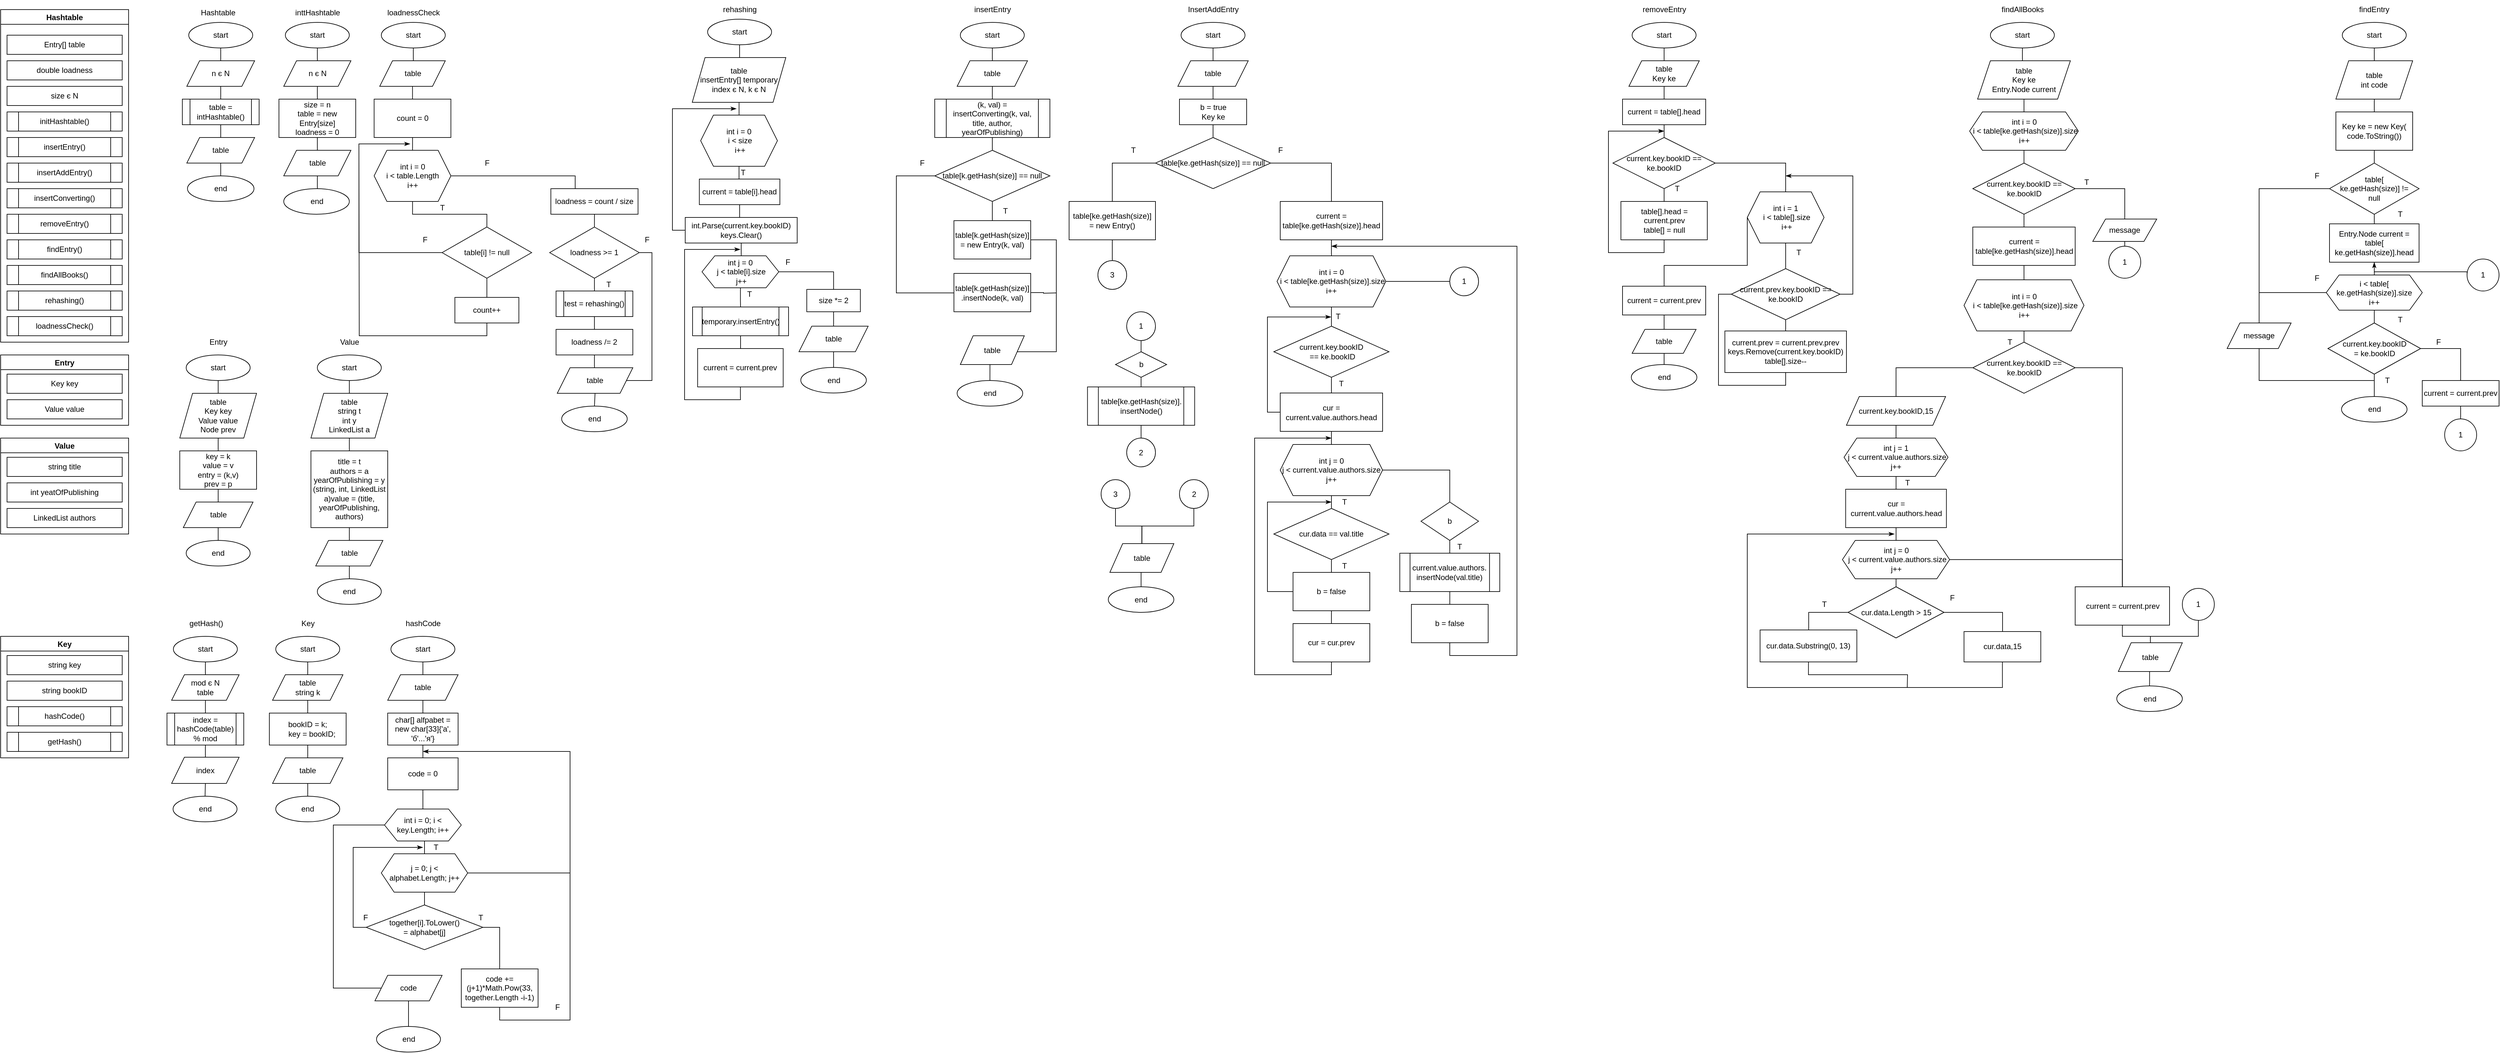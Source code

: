<mxfile version="15.4.0" type="device"><diagram id="9HuYlJhLCy2MGBl7ysvX" name="Сторінка-1"><mxGraphModel dx="1038" dy="616" grid="1" gridSize="10" guides="1" tooltips="1" connect="1" arrows="1" fold="1" page="1" pageScale="1" pageWidth="827" pageHeight="1169" math="0" shadow="0"><root><mxCell id="0"/><mxCell id="1" parent="0"/><mxCell id="huEmIzX6Dt5TgeoStUV5-1" value="Hashtable" style="swimlane;startSize=23;" parent="1" vertex="1"><mxGeometry x="20" y="20" width="200" height="520" as="geometry"/></mxCell><mxCell id="huEmIzX6Dt5TgeoStUV5-2" value="Entry[] table" style="rounded=0;whiteSpace=wrap;html=1;" parent="huEmIzX6Dt5TgeoStUV5-1" vertex="1"><mxGeometry x="10" y="40" width="180" height="30" as="geometry"/></mxCell><mxCell id="huEmIzX6Dt5TgeoStUV5-3" value="double loadness" style="rounded=0;whiteSpace=wrap;html=1;" parent="huEmIzX6Dt5TgeoStUV5-1" vertex="1"><mxGeometry x="10" y="80" width="180" height="30" as="geometry"/></mxCell><mxCell id="huEmIzX6Dt5TgeoStUV5-4" value="size є N" style="rounded=0;whiteSpace=wrap;html=1;" parent="huEmIzX6Dt5TgeoStUV5-1" vertex="1"><mxGeometry x="10" y="120" width="180" height="30" as="geometry"/></mxCell><mxCell id="huEmIzX6Dt5TgeoStUV5-5" value="initHashtable()&lt;span style=&quot;color: rgba(0 , 0 , 0 , 0) ; font-family: monospace ; font-size: 0px&quot;&gt;%3CmxGraphModel%3E%3Croot%3E%3CmxCell%20id%3D%220%22%2F%3E%3CmxCell%20id%3D%221%22%20parent%3D%220%22%2F%3E%3CmxCell%20id%3D%222%22%20value%3D%22Entry%5B%5D%20table%22%20style%3D%22rounded%3D0%3BwhiteSpace%3Dwrap%3Bhtml%3D1%3B%22%20vertex%3D%221%22%20parent%3D%221%22%3E%3CmxGeometry%20x%3D%2230%22%20y%3D%2260%22%20width%3D%22180%22%20height%3D%2230%22%20as%3D%22geometry%22%2F%3E%3C%2FmxCell%3E%3C%2Froot%3E%3C%2FmxGraphModel%3E&lt;/span&gt;" style="shape=process;whiteSpace=wrap;html=1;backgroundOutline=1;" parent="huEmIzX6Dt5TgeoStUV5-1" vertex="1"><mxGeometry x="10" y="160" width="180" height="30" as="geometry"/></mxCell><mxCell id="huEmIzX6Dt5TgeoStUV5-7" value="insertEntry()" style="shape=process;whiteSpace=wrap;html=1;backgroundOutline=1;" parent="huEmIzX6Dt5TgeoStUV5-1" vertex="1"><mxGeometry x="10" y="200" width="180" height="30" as="geometry"/></mxCell><mxCell id="huEmIzX6Dt5TgeoStUV5-8" value="insertAddEntry()" style="shape=process;whiteSpace=wrap;html=1;backgroundOutline=1;" parent="huEmIzX6Dt5TgeoStUV5-1" vertex="1"><mxGeometry x="10" y="240" width="180" height="30" as="geometry"/></mxCell><mxCell id="huEmIzX6Dt5TgeoStUV5-9" value="insertConverting()" style="shape=process;whiteSpace=wrap;html=1;backgroundOutline=1;" parent="huEmIzX6Dt5TgeoStUV5-1" vertex="1"><mxGeometry x="10" y="280" width="180" height="30" as="geometry"/></mxCell><mxCell id="huEmIzX6Dt5TgeoStUV5-10" value="removeEntry()" style="shape=process;whiteSpace=wrap;html=1;backgroundOutline=1;" parent="huEmIzX6Dt5TgeoStUV5-1" vertex="1"><mxGeometry x="10" y="320" width="180" height="30" as="geometry"/></mxCell><mxCell id="huEmIzX6Dt5TgeoStUV5-11" value="findEntry()" style="shape=process;whiteSpace=wrap;html=1;backgroundOutline=1;" parent="huEmIzX6Dt5TgeoStUV5-1" vertex="1"><mxGeometry x="10" y="360" width="180" height="30" as="geometry"/></mxCell><mxCell id="huEmIzX6Dt5TgeoStUV5-12" value="findAllBooks()" style="shape=process;whiteSpace=wrap;html=1;backgroundOutline=1;" parent="huEmIzX6Dt5TgeoStUV5-1" vertex="1"><mxGeometry x="10" y="400" width="180" height="30" as="geometry"/></mxCell><mxCell id="huEmIzX6Dt5TgeoStUV5-13" value="rehashing()" style="shape=process;whiteSpace=wrap;html=1;backgroundOutline=1;" parent="huEmIzX6Dt5TgeoStUV5-1" vertex="1"><mxGeometry x="10" y="440" width="180" height="30" as="geometry"/></mxCell><mxCell id="huEmIzX6Dt5TgeoStUV5-14" value="loadnessCheck()" style="shape=process;whiteSpace=wrap;html=1;backgroundOutline=1;" parent="huEmIzX6Dt5TgeoStUV5-1" vertex="1"><mxGeometry x="10" y="480" width="180" height="30" as="geometry"/></mxCell><mxCell id="huEmIzX6Dt5TgeoStUV5-15" value="Hashtable" style="text;html=1;strokeColor=none;fillColor=none;align=center;verticalAlign=middle;whiteSpace=wrap;rounded=0;" parent="1" vertex="1"><mxGeometry x="330" y="10" width="60" height="30" as="geometry"/></mxCell><mxCell id="huEmIzX6Dt5TgeoStUV5-18" value="" style="edgeStyle=orthogonalEdgeStyle;rounded=0;orthogonalLoop=1;jettySize=auto;html=1;endArrow=none;endFill=0;" parent="1" source="huEmIzX6Dt5TgeoStUV5-16" target="huEmIzX6Dt5TgeoStUV5-17" edge="1"><mxGeometry relative="1" as="geometry"/></mxCell><mxCell id="huEmIzX6Dt5TgeoStUV5-16" value="start" style="strokeWidth=1;html=1;shape=mxgraph.flowchart.start_2;whiteSpace=wrap;" parent="1" vertex="1"><mxGeometry x="314" y="40" width="100" height="40" as="geometry"/></mxCell><mxCell id="huEmIzX6Dt5TgeoStUV5-21" value="" style="edgeStyle=orthogonalEdgeStyle;rounded=0;orthogonalLoop=1;jettySize=auto;html=1;endArrow=none;endFill=0;" parent="1" source="huEmIzX6Dt5TgeoStUV5-17" target="huEmIzX6Dt5TgeoStUV5-20" edge="1"><mxGeometry relative="1" as="geometry"/></mxCell><mxCell id="huEmIzX6Dt5TgeoStUV5-17" value="n є N" style="shape=parallelogram;perimeter=parallelogramPerimeter;whiteSpace=wrap;html=1;fixedSize=1;strokeWidth=1;" parent="1" vertex="1"><mxGeometry x="311" y="100" width="106" height="40" as="geometry"/></mxCell><mxCell id="huEmIzX6Dt5TgeoStUV5-23" value="" style="edgeStyle=orthogonalEdgeStyle;rounded=0;orthogonalLoop=1;jettySize=auto;html=1;endArrow=none;endFill=0;" parent="1" source="huEmIzX6Dt5TgeoStUV5-20" target="huEmIzX6Dt5TgeoStUV5-22" edge="1"><mxGeometry relative="1" as="geometry"/></mxCell><mxCell id="huEmIzX6Dt5TgeoStUV5-20" value="table = intHashtable()" style="shape=process;whiteSpace=wrap;html=1;backgroundOutline=1;strokeWidth=1;" parent="1" vertex="1"><mxGeometry x="304" y="160" width="120" height="40" as="geometry"/></mxCell><mxCell id="huEmIzX6Dt5TgeoStUV5-25" value="" style="edgeStyle=orthogonalEdgeStyle;rounded=0;orthogonalLoop=1;jettySize=auto;html=1;endArrow=none;endFill=0;" parent="1" source="huEmIzX6Dt5TgeoStUV5-22" target="huEmIzX6Dt5TgeoStUV5-24" edge="1"><mxGeometry relative="1" as="geometry"/></mxCell><mxCell id="huEmIzX6Dt5TgeoStUV5-22" value="table" style="shape=parallelogram;perimeter=parallelogramPerimeter;whiteSpace=wrap;html=1;fixedSize=1;strokeWidth=1;" parent="1" vertex="1"><mxGeometry x="311" y="220" width="106" height="40" as="geometry"/></mxCell><mxCell id="huEmIzX6Dt5TgeoStUV5-24" value="end" style="ellipse;whiteSpace=wrap;html=1;strokeWidth=1;" parent="1" vertex="1"><mxGeometry x="312" y="280" width="104" height="40" as="geometry"/></mxCell><mxCell id="OyMA3w23JsKCVOtd0ypG-1" value="inttHashtable" style="text;html=1;align=center;verticalAlign=middle;resizable=0;points=[];autosize=1;strokeColor=none;fillColor=none;" parent="1" vertex="1"><mxGeometry x="470" y="15" width="90" height="20" as="geometry"/></mxCell><mxCell id="OyMA3w23JsKCVOtd0ypG-4" value="" style="edgeStyle=orthogonalEdgeStyle;rounded=0;orthogonalLoop=1;jettySize=auto;html=1;endArrow=none;endFill=0;" parent="1" source="OyMA3w23JsKCVOtd0ypG-2" target="OyMA3w23JsKCVOtd0ypG-3" edge="1"><mxGeometry relative="1" as="geometry"/></mxCell><mxCell id="OyMA3w23JsKCVOtd0ypG-2" value="start" style="strokeWidth=1;html=1;shape=mxgraph.flowchart.start_2;whiteSpace=wrap;" parent="1" vertex="1"><mxGeometry x="465" y="40" width="100" height="40" as="geometry"/></mxCell><mxCell id="OyMA3w23JsKCVOtd0ypG-6" value="" style="edgeStyle=orthogonalEdgeStyle;rounded=0;orthogonalLoop=1;jettySize=auto;html=1;endArrow=none;endFill=0;" parent="1" source="OyMA3w23JsKCVOtd0ypG-3" target="OyMA3w23JsKCVOtd0ypG-5" edge="1"><mxGeometry relative="1" as="geometry"/></mxCell><mxCell id="OyMA3w23JsKCVOtd0ypG-3" value="n є N" style="shape=parallelogram;perimeter=parallelogramPerimeter;whiteSpace=wrap;html=1;fixedSize=1;strokeWidth=1;" parent="1" vertex="1"><mxGeometry x="462.5" y="100" width="105" height="40" as="geometry"/></mxCell><mxCell id="OyMA3w23JsKCVOtd0ypG-8" value="" style="edgeStyle=orthogonalEdgeStyle;rounded=0;orthogonalLoop=1;jettySize=auto;html=1;endArrow=none;endFill=0;" parent="1" source="OyMA3w23JsKCVOtd0ypG-5" target="OyMA3w23JsKCVOtd0ypG-7" edge="1"><mxGeometry relative="1" as="geometry"/></mxCell><mxCell id="OyMA3w23JsKCVOtd0ypG-5" value="size = n&lt;br&gt;table = new Entry[size]&lt;br&gt;loadness = 0" style="whiteSpace=wrap;html=1;strokeWidth=1;" parent="1" vertex="1"><mxGeometry x="455" y="160" width="120" height="60" as="geometry"/></mxCell><mxCell id="OyMA3w23JsKCVOtd0ypG-10" value="" style="edgeStyle=orthogonalEdgeStyle;rounded=0;orthogonalLoop=1;jettySize=auto;html=1;endArrow=none;endFill=0;" parent="1" source="OyMA3w23JsKCVOtd0ypG-7" target="OyMA3w23JsKCVOtd0ypG-9" edge="1"><mxGeometry relative="1" as="geometry"/></mxCell><mxCell id="OyMA3w23JsKCVOtd0ypG-7" value="table" style="shape=parallelogram;perimeter=parallelogramPerimeter;whiteSpace=wrap;html=1;fixedSize=1;strokeWidth=1;" parent="1" vertex="1"><mxGeometry x="462.5" y="240" width="105" height="40" as="geometry"/></mxCell><mxCell id="OyMA3w23JsKCVOtd0ypG-9" value="end" style="ellipse;whiteSpace=wrap;html=1;strokeWidth=1;" parent="1" vertex="1"><mxGeometry x="462.5" y="300" width="102.5" height="40" as="geometry"/></mxCell><mxCell id="OyMA3w23JsKCVOtd0ypG-11" value="loadnessCheck" style="text;html=1;align=center;verticalAlign=middle;resizable=0;points=[];autosize=1;strokeColor=none;fillColor=none;" parent="1" vertex="1"><mxGeometry x="615" y="15" width="100" height="20" as="geometry"/></mxCell><mxCell id="OyMA3w23JsKCVOtd0ypG-114" value="" style="edgeStyle=orthogonalEdgeStyle;rounded=0;orthogonalLoop=1;jettySize=auto;html=1;endArrow=none;endFill=0;" parent="1" source="OyMA3w23JsKCVOtd0ypG-12" target="OyMA3w23JsKCVOtd0ypG-113" edge="1"><mxGeometry relative="1" as="geometry"/></mxCell><mxCell id="OyMA3w23JsKCVOtd0ypG-12" value="start" style="strokeWidth=1;html=1;shape=mxgraph.flowchart.start_2;whiteSpace=wrap;" parent="1" vertex="1"><mxGeometry x="615" y="40" width="100" height="40" as="geometry"/></mxCell><mxCell id="OyMA3w23JsKCVOtd0ypG-25" value="Entry" style="swimlane;" parent="1" vertex="1"><mxGeometry x="20" y="560" width="200" height="110" as="geometry"/></mxCell><mxCell id="OyMA3w23JsKCVOtd0ypG-26" value="Key key" style="rounded=0;whiteSpace=wrap;html=1;" parent="OyMA3w23JsKCVOtd0ypG-25" vertex="1"><mxGeometry x="10" y="30" width="180" height="30" as="geometry"/></mxCell><mxCell id="OyMA3w23JsKCVOtd0ypG-27" value="Value value" style="rounded=0;whiteSpace=wrap;html=1;" parent="OyMA3w23JsKCVOtd0ypG-25" vertex="1"><mxGeometry x="10" y="70" width="180" height="30" as="geometry"/></mxCell><mxCell id="OyMA3w23JsKCVOtd0ypG-30" value="" style="edgeStyle=orthogonalEdgeStyle;rounded=0;orthogonalLoop=1;jettySize=auto;html=1;endArrow=none;endFill=0;" parent="1" source="OyMA3w23JsKCVOtd0ypG-28" target="OyMA3w23JsKCVOtd0ypG-29" edge="1"><mxGeometry relative="1" as="geometry"/></mxCell><mxCell id="OyMA3w23JsKCVOtd0ypG-28" value="start" style="strokeWidth=1;html=1;shape=mxgraph.flowchart.start_2;whiteSpace=wrap;" parent="1" vertex="1"><mxGeometry x="310" y="560" width="100" height="40" as="geometry"/></mxCell><mxCell id="OyMA3w23JsKCVOtd0ypG-32" value="" style="edgeStyle=orthogonalEdgeStyle;rounded=0;orthogonalLoop=1;jettySize=auto;html=1;endArrow=none;endFill=0;" parent="1" source="OyMA3w23JsKCVOtd0ypG-29" target="OyMA3w23JsKCVOtd0ypG-31" edge="1"><mxGeometry relative="1" as="geometry"/></mxCell><mxCell id="OyMA3w23JsKCVOtd0ypG-29" value="table&lt;br&gt;Key key&lt;br&gt;Value value&lt;br&gt;Node prev" style="shape=parallelogram;perimeter=parallelogramPerimeter;whiteSpace=wrap;html=1;fixedSize=1;strokeWidth=1;" parent="1" vertex="1"><mxGeometry x="300" y="620" width="120" height="70" as="geometry"/></mxCell><mxCell id="OyMA3w23JsKCVOtd0ypG-34" value="" style="edgeStyle=orthogonalEdgeStyle;rounded=0;orthogonalLoop=1;jettySize=auto;html=1;endArrow=none;endFill=0;" parent="1" source="OyMA3w23JsKCVOtd0ypG-31" target="OyMA3w23JsKCVOtd0ypG-33" edge="1"><mxGeometry relative="1" as="geometry"/></mxCell><mxCell id="OyMA3w23JsKCVOtd0ypG-31" value="key = k&lt;br&gt;value = v&lt;br&gt;entry = (k,v)&lt;br&gt;prev = p" style="whiteSpace=wrap;html=1;strokeWidth=1;" parent="1" vertex="1"><mxGeometry x="300" y="710" width="120" height="60" as="geometry"/></mxCell><mxCell id="OyMA3w23JsKCVOtd0ypG-36" style="edgeStyle=orthogonalEdgeStyle;rounded=0;orthogonalLoop=1;jettySize=auto;html=1;exitX=0.5;exitY=1;exitDx=0;exitDy=0;entryX=0.5;entryY=0;entryDx=0;entryDy=0;entryPerimeter=0;endArrow=none;endFill=0;" parent="1" source="OyMA3w23JsKCVOtd0ypG-33" target="OyMA3w23JsKCVOtd0ypG-35" edge="1"><mxGeometry relative="1" as="geometry"/></mxCell><mxCell id="OyMA3w23JsKCVOtd0ypG-33" value="table" style="shape=parallelogram;perimeter=parallelogramPerimeter;whiteSpace=wrap;html=1;fixedSize=1;strokeWidth=1;" parent="1" vertex="1"><mxGeometry x="305.5" y="790" width="109" height="40" as="geometry"/></mxCell><mxCell id="OyMA3w23JsKCVOtd0ypG-35" value="end" style="strokeWidth=1;html=1;shape=mxgraph.flowchart.start_2;whiteSpace=wrap;" parent="1" vertex="1"><mxGeometry x="310" y="850" width="100" height="40" as="geometry"/></mxCell><mxCell id="OyMA3w23JsKCVOtd0ypG-37" value="Value" style="swimlane;" parent="1" vertex="1"><mxGeometry x="20" y="690" width="200" height="150" as="geometry"/></mxCell><mxCell id="OyMA3w23JsKCVOtd0ypG-38" value="string title" style="rounded=0;whiteSpace=wrap;html=1;" parent="OyMA3w23JsKCVOtd0ypG-37" vertex="1"><mxGeometry x="10" y="30" width="180" height="30" as="geometry"/></mxCell><mxCell id="OyMA3w23JsKCVOtd0ypG-39" value="int yeatOfPublishing" style="rounded=0;whiteSpace=wrap;html=1;" parent="OyMA3w23JsKCVOtd0ypG-37" vertex="1"><mxGeometry x="10" y="70" width="180" height="30" as="geometry"/></mxCell><mxCell id="OyMA3w23JsKCVOtd0ypG-52" value="LinkedList authors" style="rounded=0;whiteSpace=wrap;html=1;" parent="OyMA3w23JsKCVOtd0ypG-37" vertex="1"><mxGeometry x="10" y="110" width="180" height="30" as="geometry"/></mxCell><mxCell id="OyMA3w23JsKCVOtd0ypG-41" value="Entry" style="text;html=1;align=center;verticalAlign=middle;resizable=0;points=[];autosize=1;strokeColor=none;fillColor=none;" parent="1" vertex="1"><mxGeometry x="340" y="530" width="40" height="20" as="geometry"/></mxCell><mxCell id="OyMA3w23JsKCVOtd0ypG-42" value="Value" style="text;html=1;align=center;verticalAlign=middle;resizable=0;points=[];autosize=1;strokeColor=none;fillColor=none;" parent="1" vertex="1"><mxGeometry x="540" y="530" width="50" height="20" as="geometry"/></mxCell><mxCell id="OyMA3w23JsKCVOtd0ypG-45" value="" style="edgeStyle=orthogonalEdgeStyle;rounded=0;orthogonalLoop=1;jettySize=auto;html=1;endArrow=none;endFill=0;" parent="1" source="OyMA3w23JsKCVOtd0ypG-43" target="OyMA3w23JsKCVOtd0ypG-44" edge="1"><mxGeometry relative="1" as="geometry"/></mxCell><mxCell id="OyMA3w23JsKCVOtd0ypG-43" value="start" style="strokeWidth=1;html=1;shape=mxgraph.flowchart.start_2;whiteSpace=wrap;" parent="1" vertex="1"><mxGeometry x="515" y="560" width="100" height="40" as="geometry"/></mxCell><mxCell id="OyMA3w23JsKCVOtd0ypG-47" value="" style="edgeStyle=orthogonalEdgeStyle;rounded=0;orthogonalLoop=1;jettySize=auto;html=1;endArrow=none;endFill=0;" parent="1" source="OyMA3w23JsKCVOtd0ypG-44" target="OyMA3w23JsKCVOtd0ypG-46" edge="1"><mxGeometry relative="1" as="geometry"/></mxCell><mxCell id="OyMA3w23JsKCVOtd0ypG-44" value="table&lt;br&gt;string t&lt;br&gt;int y&lt;br&gt;LinkedList a" style="shape=parallelogram;perimeter=parallelogramPerimeter;whiteSpace=wrap;html=1;fixedSize=1;strokeWidth=1;" parent="1" vertex="1"><mxGeometry x="505" y="620" width="120" height="70" as="geometry"/></mxCell><mxCell id="OyMA3w23JsKCVOtd0ypG-49" value="" style="edgeStyle=orthogonalEdgeStyle;rounded=0;orthogonalLoop=1;jettySize=auto;html=1;endArrow=none;endFill=0;" parent="1" source="OyMA3w23JsKCVOtd0ypG-46" target="OyMA3w23JsKCVOtd0ypG-48" edge="1"><mxGeometry relative="1" as="geometry"/></mxCell><mxCell id="OyMA3w23JsKCVOtd0ypG-46" value="title = t&lt;br&gt;authors = a&lt;br&gt;yearOfPublishing = y&lt;br&gt;(string, int, LinkedList a)value = (title, yearOfPublishing, authors)" style="whiteSpace=wrap;html=1;strokeWidth=1;" parent="1" vertex="1"><mxGeometry x="505" y="710" width="120" height="120" as="geometry"/></mxCell><mxCell id="OyMA3w23JsKCVOtd0ypG-51" style="edgeStyle=orthogonalEdgeStyle;rounded=0;orthogonalLoop=1;jettySize=auto;html=1;exitX=0.5;exitY=1;exitDx=0;exitDy=0;entryX=0.5;entryY=0;entryDx=0;entryDy=0;entryPerimeter=0;endArrow=none;endFill=0;" parent="1" source="OyMA3w23JsKCVOtd0ypG-48" target="OyMA3w23JsKCVOtd0ypG-50" edge="1"><mxGeometry relative="1" as="geometry"/></mxCell><mxCell id="OyMA3w23JsKCVOtd0ypG-48" value="table" style="shape=parallelogram;perimeter=parallelogramPerimeter;whiteSpace=wrap;html=1;fixedSize=1;strokeWidth=1;" parent="1" vertex="1"><mxGeometry x="512.5" y="850" width="105" height="40" as="geometry"/></mxCell><mxCell id="OyMA3w23JsKCVOtd0ypG-50" value="end" style="strokeWidth=1;html=1;shape=mxgraph.flowchart.start_2;whiteSpace=wrap;" parent="1" vertex="1"><mxGeometry x="515" y="910" width="100" height="40" as="geometry"/></mxCell><mxCell id="OyMA3w23JsKCVOtd0ypG-57" value="Key" style="swimlane;" parent="1" vertex="1"><mxGeometry x="20" y="1000" width="200" height="190" as="geometry"/></mxCell><mxCell id="OyMA3w23JsKCVOtd0ypG-58" value="string key" style="rounded=0;whiteSpace=wrap;html=1;" parent="OyMA3w23JsKCVOtd0ypG-57" vertex="1"><mxGeometry x="10" y="30" width="180" height="30" as="geometry"/></mxCell><mxCell id="OyMA3w23JsKCVOtd0ypG-59" value="string bookID" style="rounded=0;whiteSpace=wrap;html=1;" parent="OyMA3w23JsKCVOtd0ypG-57" vertex="1"><mxGeometry x="10" y="70" width="180" height="30" as="geometry"/></mxCell><mxCell id="OyMA3w23JsKCVOtd0ypG-60" value="hashCode()" style="shape=process;whiteSpace=wrap;html=1;backgroundOutline=1;" parent="OyMA3w23JsKCVOtd0ypG-57" vertex="1"><mxGeometry x="10" y="110" width="180" height="30" as="geometry"/></mxCell><mxCell id="OyMA3w23JsKCVOtd0ypG-61" value="getHash()" style="shape=process;whiteSpace=wrap;html=1;backgroundOutline=1;" parent="OyMA3w23JsKCVOtd0ypG-57" vertex="1"><mxGeometry x="10" y="150" width="180" height="30" as="geometry"/></mxCell><mxCell id="OyMA3w23JsKCVOtd0ypG-65" value="" style="edgeStyle=orthogonalEdgeStyle;rounded=0;orthogonalLoop=1;jettySize=auto;html=1;endArrow=none;endFill=0;" parent="1" source="OyMA3w23JsKCVOtd0ypG-62" target="OyMA3w23JsKCVOtd0ypG-64" edge="1"><mxGeometry relative="1" as="geometry"/></mxCell><mxCell id="OyMA3w23JsKCVOtd0ypG-62" value="start" style="strokeWidth=1;html=1;shape=mxgraph.flowchart.start_2;whiteSpace=wrap;" parent="1" vertex="1"><mxGeometry x="290" y="1000" width="100" height="40" as="geometry"/></mxCell><mxCell id="OyMA3w23JsKCVOtd0ypG-63" value="getHash()" style="text;html=1;align=center;verticalAlign=middle;resizable=0;points=[];autosize=1;strokeColor=none;fillColor=none;" parent="1" vertex="1"><mxGeometry x="305.5" y="970" width="70" height="20" as="geometry"/></mxCell><mxCell id="OyMA3w23JsKCVOtd0ypG-67" value="" style="edgeStyle=orthogonalEdgeStyle;rounded=0;orthogonalLoop=1;jettySize=auto;html=1;endArrow=none;endFill=0;" parent="1" source="OyMA3w23JsKCVOtd0ypG-64" target="OyMA3w23JsKCVOtd0ypG-66" edge="1"><mxGeometry relative="1" as="geometry"/></mxCell><mxCell id="OyMA3w23JsKCVOtd0ypG-64" value="mod є N&lt;br&gt;table" style="shape=parallelogram;perimeter=parallelogramPerimeter;whiteSpace=wrap;html=1;fixedSize=1;strokeWidth=1;" parent="1" vertex="1"><mxGeometry x="287.25" y="1060" width="105.5" height="40" as="geometry"/></mxCell><mxCell id="OyMA3w23JsKCVOtd0ypG-69" value="" style="edgeStyle=orthogonalEdgeStyle;rounded=0;orthogonalLoop=1;jettySize=auto;html=1;endArrow=none;endFill=0;" parent="1" source="OyMA3w23JsKCVOtd0ypG-66" target="OyMA3w23JsKCVOtd0ypG-68" edge="1"><mxGeometry relative="1" as="geometry"/></mxCell><mxCell id="OyMA3w23JsKCVOtd0ypG-66" value="index = hashCode(table) % mod" style="shape=process;whiteSpace=wrap;html=1;backgroundOutline=1;strokeWidth=1;" parent="1" vertex="1"><mxGeometry x="280" y="1120" width="120" height="50" as="geometry"/></mxCell><mxCell id="OyMA3w23JsKCVOtd0ypG-71" style="edgeStyle=orthogonalEdgeStyle;rounded=0;orthogonalLoop=1;jettySize=auto;html=1;exitX=0.5;exitY=1;exitDx=0;exitDy=0;entryX=0.5;entryY=0;entryDx=0;entryDy=0;entryPerimeter=0;endArrow=none;endFill=0;" parent="1" source="OyMA3w23JsKCVOtd0ypG-68" target="OyMA3w23JsKCVOtd0ypG-70" edge="1"><mxGeometry relative="1" as="geometry"/></mxCell><mxCell id="OyMA3w23JsKCVOtd0ypG-68" value="index" style="shape=parallelogram;perimeter=parallelogramPerimeter;whiteSpace=wrap;html=1;fixedSize=1;strokeWidth=1;" parent="1" vertex="1"><mxGeometry x="287.25" y="1189" width="105.5" height="41" as="geometry"/></mxCell><mxCell id="OyMA3w23JsKCVOtd0ypG-70" value="end" style="strokeWidth=1;html=1;shape=mxgraph.flowchart.start_2;whiteSpace=wrap;" parent="1" vertex="1"><mxGeometry x="289.5" y="1250" width="100" height="40" as="geometry"/></mxCell><mxCell id="OyMA3w23JsKCVOtd0ypG-72" value="Key" style="text;html=1;align=center;verticalAlign=middle;resizable=0;points=[];autosize=1;strokeColor=none;fillColor=none;" parent="1" vertex="1"><mxGeometry x="480" y="970" width="40" height="20" as="geometry"/></mxCell><mxCell id="OyMA3w23JsKCVOtd0ypG-75" value="" style="edgeStyle=orthogonalEdgeStyle;rounded=0;orthogonalLoop=1;jettySize=auto;html=1;endArrow=none;endFill=0;" parent="1" source="OyMA3w23JsKCVOtd0ypG-73" target="OyMA3w23JsKCVOtd0ypG-74" edge="1"><mxGeometry relative="1" as="geometry"/></mxCell><mxCell id="OyMA3w23JsKCVOtd0ypG-73" value="start" style="strokeWidth=1;html=1;shape=mxgraph.flowchart.start_2;whiteSpace=wrap;" parent="1" vertex="1"><mxGeometry x="450" y="1000" width="100" height="40" as="geometry"/></mxCell><mxCell id="OyMA3w23JsKCVOtd0ypG-77" value="" style="edgeStyle=orthogonalEdgeStyle;rounded=0;orthogonalLoop=1;jettySize=auto;html=1;endArrow=none;endFill=0;" parent="1" source="OyMA3w23JsKCVOtd0ypG-74" target="OyMA3w23JsKCVOtd0ypG-76" edge="1"><mxGeometry relative="1" as="geometry"/></mxCell><mxCell id="OyMA3w23JsKCVOtd0ypG-74" value="table&lt;br&gt;string k" style="shape=parallelogram;perimeter=parallelogramPerimeter;whiteSpace=wrap;html=1;fixedSize=1;strokeWidth=1;" parent="1" vertex="1"><mxGeometry x="445" y="1060" width="110" height="40" as="geometry"/></mxCell><mxCell id="OyMA3w23JsKCVOtd0ypG-79" value="" style="edgeStyle=orthogonalEdgeStyle;rounded=0;orthogonalLoop=1;jettySize=auto;html=1;endArrow=none;endFill=0;" parent="1" source="OyMA3w23JsKCVOtd0ypG-76" target="OyMA3w23JsKCVOtd0ypG-78" edge="1"><mxGeometry relative="1" as="geometry"/></mxCell><mxCell id="OyMA3w23JsKCVOtd0ypG-76" value="bookID = k;&lt;br&gt;&amp;nbsp; &amp;nbsp; key = bookID;" style="whiteSpace=wrap;html=1;strokeWidth=1;" parent="1" vertex="1"><mxGeometry x="440" y="1120" width="120" height="50" as="geometry"/></mxCell><mxCell id="OyMA3w23JsKCVOtd0ypG-81" style="edgeStyle=orthogonalEdgeStyle;rounded=0;orthogonalLoop=1;jettySize=auto;html=1;exitX=0.5;exitY=1;exitDx=0;exitDy=0;entryX=0.5;entryY=0;entryDx=0;entryDy=0;entryPerimeter=0;endArrow=none;endFill=0;" parent="1" source="OyMA3w23JsKCVOtd0ypG-78" target="OyMA3w23JsKCVOtd0ypG-80" edge="1"><mxGeometry relative="1" as="geometry"/></mxCell><mxCell id="OyMA3w23JsKCVOtd0ypG-78" value="table" style="shape=parallelogram;perimeter=parallelogramPerimeter;whiteSpace=wrap;html=1;fixedSize=1;strokeWidth=1;" parent="1" vertex="1"><mxGeometry x="445" y="1190" width="110" height="40" as="geometry"/></mxCell><mxCell id="OyMA3w23JsKCVOtd0ypG-80" value="end" style="strokeWidth=1;html=1;shape=mxgraph.flowchart.start_2;whiteSpace=wrap;" parent="1" vertex="1"><mxGeometry x="450" y="1250" width="100" height="40" as="geometry"/></mxCell><mxCell id="OyMA3w23JsKCVOtd0ypG-82" value="hashCode" style="text;html=1;align=center;verticalAlign=middle;resizable=0;points=[];autosize=1;strokeColor=none;fillColor=none;" parent="1" vertex="1"><mxGeometry x="645" y="970" width="70" height="20" as="geometry"/></mxCell><mxCell id="OyMA3w23JsKCVOtd0ypG-83" value="" style="edgeStyle=orthogonalEdgeStyle;rounded=0;orthogonalLoop=1;jettySize=auto;html=1;endArrow=none;endFill=0;" parent="1" source="OyMA3w23JsKCVOtd0ypG-84" target="OyMA3w23JsKCVOtd0ypG-85" edge="1"><mxGeometry relative="1" as="geometry"/></mxCell><mxCell id="OyMA3w23JsKCVOtd0ypG-84" value="start" style="strokeWidth=1;html=1;shape=mxgraph.flowchart.start_2;whiteSpace=wrap;" parent="1" vertex="1"><mxGeometry x="630" y="1000" width="100" height="40" as="geometry"/></mxCell><mxCell id="OyMA3w23JsKCVOtd0ypG-87" value="" style="edgeStyle=orthogonalEdgeStyle;rounded=0;orthogonalLoop=1;jettySize=auto;html=1;endArrow=none;endFill=0;" parent="1" source="OyMA3w23JsKCVOtd0ypG-85" target="OyMA3w23JsKCVOtd0ypG-86" edge="1"><mxGeometry relative="1" as="geometry"/></mxCell><mxCell id="OyMA3w23JsKCVOtd0ypG-85" value="table" style="shape=parallelogram;perimeter=parallelogramPerimeter;whiteSpace=wrap;html=1;fixedSize=1;strokeWidth=1;" parent="1" vertex="1"><mxGeometry x="625" y="1060" width="110" height="40" as="geometry"/></mxCell><mxCell id="OyMA3w23JsKCVOtd0ypG-89" value="" style="edgeStyle=orthogonalEdgeStyle;rounded=0;orthogonalLoop=1;jettySize=auto;html=1;endArrow=none;endFill=0;" parent="1" source="OyMA3w23JsKCVOtd0ypG-86" target="OyMA3w23JsKCVOtd0ypG-88" edge="1"><mxGeometry relative="1" as="geometry"/></mxCell><mxCell id="OyMA3w23JsKCVOtd0ypG-86" value="char[] alfpabet = new char[33]{'a', 'б'...'я'}" style="whiteSpace=wrap;html=1;strokeWidth=1;" parent="1" vertex="1"><mxGeometry x="625" y="1120" width="110" height="50" as="geometry"/></mxCell><mxCell id="OyMA3w23JsKCVOtd0ypG-91" value="" style="edgeStyle=orthogonalEdgeStyle;rounded=0;orthogonalLoop=1;jettySize=auto;html=1;endArrow=none;endFill=0;" parent="1" source="OyMA3w23JsKCVOtd0ypG-88" target="OyMA3w23JsKCVOtd0ypG-90" edge="1"><mxGeometry relative="1" as="geometry"/></mxCell><mxCell id="OyMA3w23JsKCVOtd0ypG-88" value="code = 0" style="whiteSpace=wrap;html=1;strokeWidth=1;" parent="1" vertex="1"><mxGeometry x="625" y="1190" width="110" height="50" as="geometry"/></mxCell><mxCell id="OyMA3w23JsKCVOtd0ypG-93" style="edgeStyle=orthogonalEdgeStyle;rounded=0;orthogonalLoop=1;jettySize=auto;html=1;exitX=0.5;exitY=1;exitDx=0;exitDy=0;entryX=0.5;entryY=0;entryDx=0;entryDy=0;endArrow=none;endFill=0;" parent="1" source="OyMA3w23JsKCVOtd0ypG-90" target="OyMA3w23JsKCVOtd0ypG-92" edge="1"><mxGeometry relative="1" as="geometry"/></mxCell><mxCell id="OyMA3w23JsKCVOtd0ypG-110" value="" style="edgeStyle=orthogonalEdgeStyle;rounded=0;orthogonalLoop=1;jettySize=auto;html=1;endArrow=none;endFill=0;" parent="1" source="OyMA3w23JsKCVOtd0ypG-90" target="OyMA3w23JsKCVOtd0ypG-109" edge="1"><mxGeometry relative="1" as="geometry"><Array as="points"><mxPoint x="540" y="1295"/><mxPoint x="540" y="1550"/></Array></mxGeometry></mxCell><mxCell id="OyMA3w23JsKCVOtd0ypG-90" value="int i = 0; i &amp;lt; key.Length; i++" style="shape=hexagon;perimeter=hexagonPerimeter2;whiteSpace=wrap;html=1;fixedSize=1;strokeWidth=1;" parent="1" vertex="1"><mxGeometry x="620" y="1270" width="120" height="50" as="geometry"/></mxCell><mxCell id="OyMA3w23JsKCVOtd0ypG-96" value="" style="edgeStyle=orthogonalEdgeStyle;rounded=0;orthogonalLoop=1;jettySize=auto;html=1;endArrow=none;endFill=0;" parent="1" source="OyMA3w23JsKCVOtd0ypG-92" target="OyMA3w23JsKCVOtd0ypG-95" edge="1"><mxGeometry relative="1" as="geometry"/></mxCell><mxCell id="OyMA3w23JsKCVOtd0ypG-106" style="edgeStyle=orthogonalEdgeStyle;rounded=0;orthogonalLoop=1;jettySize=auto;html=1;exitX=1;exitY=0.5;exitDx=0;exitDy=0;endArrow=none;endFill=0;" parent="1" source="OyMA3w23JsKCVOtd0ypG-92" edge="1"><mxGeometry relative="1" as="geometry"><mxPoint x="910" y="1370" as="targetPoint"/></mxGeometry></mxCell><mxCell id="OyMA3w23JsKCVOtd0ypG-92" value="j = 0; j &amp;lt; alphabet.Length; j++" style="shape=hexagon;perimeter=hexagonPerimeter2;whiteSpace=wrap;html=1;fixedSize=1;strokeWidth=1;" parent="1" vertex="1"><mxGeometry x="615" y="1340" width="135" height="60" as="geometry"/></mxCell><mxCell id="OyMA3w23JsKCVOtd0ypG-94" value="T" style="text;html=1;align=center;verticalAlign=middle;resizable=0;points=[];autosize=1;strokeColor=none;fillColor=none;" parent="1" vertex="1"><mxGeometry x="690" y="1320" width="20" height="20" as="geometry"/></mxCell><mxCell id="OyMA3w23JsKCVOtd0ypG-102" style="edgeStyle=orthogonalEdgeStyle;rounded=0;orthogonalLoop=1;jettySize=auto;html=1;exitX=1;exitY=0.5;exitDx=0;exitDy=0;entryX=0.5;entryY=0;entryDx=0;entryDy=0;endArrow=none;endFill=0;" parent="1" source="OyMA3w23JsKCVOtd0ypG-95" target="OyMA3w23JsKCVOtd0ypG-101" edge="1"><mxGeometry relative="1" as="geometry"/></mxCell><mxCell id="OyMA3w23JsKCVOtd0ypG-105" style="edgeStyle=orthogonalEdgeStyle;rounded=0;orthogonalLoop=1;jettySize=auto;html=1;exitX=0;exitY=0.5;exitDx=0;exitDy=0;endArrow=classicThin;endFill=1;" parent="1" source="OyMA3w23JsKCVOtd0ypG-95" edge="1"><mxGeometry relative="1" as="geometry"><mxPoint x="680" y="1330" as="targetPoint"/><Array as="points"><mxPoint x="571" y="1455"/><mxPoint x="571" y="1330"/></Array></mxGeometry></mxCell><mxCell id="OyMA3w23JsKCVOtd0ypG-95" value="&lt;span&gt;together[i].ToLower()&lt;/span&gt;&lt;br&gt;&lt;span&gt;= alphabet[j]&lt;/span&gt;" style="rhombus;whiteSpace=wrap;html=1;strokeWidth=1;" parent="1" vertex="1"><mxGeometry x="591.25" y="1420" width="182.5" height="70" as="geometry"/></mxCell><mxCell id="OyMA3w23JsKCVOtd0ypG-99" value="T" style="text;html=1;align=center;verticalAlign=middle;resizable=0;points=[];autosize=1;strokeColor=none;fillColor=none;" parent="1" vertex="1"><mxGeometry x="760" y="1430" width="20" height="20" as="geometry"/></mxCell><mxCell id="OyMA3w23JsKCVOtd0ypG-100" value="F" style="text;html=1;align=center;verticalAlign=middle;resizable=0;points=[];autosize=1;strokeColor=none;fillColor=none;" parent="1" vertex="1"><mxGeometry x="580" y="1430" width="20" height="20" as="geometry"/></mxCell><mxCell id="OyMA3w23JsKCVOtd0ypG-103" style="edgeStyle=orthogonalEdgeStyle;rounded=0;orthogonalLoop=1;jettySize=auto;html=1;exitX=0.5;exitY=1;exitDx=0;exitDy=0;endArrow=classicThin;endFill=1;" parent="1" source="OyMA3w23JsKCVOtd0ypG-101" edge="1"><mxGeometry relative="1" as="geometry"><mxPoint x="680" y="1180" as="targetPoint"/><Array as="points"><mxPoint x="800" y="1600"/><mxPoint x="910" y="1600"/><mxPoint x="910" y="1180"/></Array></mxGeometry></mxCell><mxCell id="OyMA3w23JsKCVOtd0ypG-101" value="&lt;span&gt;code +=(j+1)*Math.Pow(33, together.Length -i-1)&lt;/span&gt;" style="whiteSpace=wrap;html=1;strokeWidth=1;" parent="1" vertex="1"><mxGeometry x="740" y="1520" width="120" height="60" as="geometry"/></mxCell><mxCell id="OyMA3w23JsKCVOtd0ypG-104" value="F" style="text;html=1;align=center;verticalAlign=middle;resizable=0;points=[];autosize=1;strokeColor=none;fillColor=none;" parent="1" vertex="1"><mxGeometry x="880" y="1570" width="20" height="20" as="geometry"/></mxCell><mxCell id="OyMA3w23JsKCVOtd0ypG-112" style="edgeStyle=orthogonalEdgeStyle;rounded=0;orthogonalLoop=1;jettySize=auto;html=1;exitX=0.5;exitY=1;exitDx=0;exitDy=0;entryX=0.5;entryY=0;entryDx=0;entryDy=0;entryPerimeter=0;endArrow=none;endFill=0;" parent="1" source="OyMA3w23JsKCVOtd0ypG-109" target="OyMA3w23JsKCVOtd0ypG-111" edge="1"><mxGeometry relative="1" as="geometry"/></mxCell><mxCell id="OyMA3w23JsKCVOtd0ypG-109" value="code" style="shape=parallelogram;perimeter=parallelogramPerimeter;whiteSpace=wrap;html=1;fixedSize=1;strokeWidth=1;" parent="1" vertex="1"><mxGeometry x="605" y="1530" width="105" height="40" as="geometry"/></mxCell><mxCell id="OyMA3w23JsKCVOtd0ypG-111" value="end" style="strokeWidth=1;html=1;shape=mxgraph.flowchart.start_2;whiteSpace=wrap;" parent="1" vertex="1"><mxGeometry x="607.5" y="1610" width="100" height="40" as="geometry"/></mxCell><mxCell id="OyMA3w23JsKCVOtd0ypG-116" value="" style="edgeStyle=orthogonalEdgeStyle;rounded=0;orthogonalLoop=1;jettySize=auto;html=1;endArrow=none;endFill=0;" parent="1" source="OyMA3w23JsKCVOtd0ypG-113" target="OyMA3w23JsKCVOtd0ypG-115" edge="1"><mxGeometry relative="1" as="geometry"/></mxCell><mxCell id="OyMA3w23JsKCVOtd0ypG-113" value="table" style="shape=parallelogram;perimeter=parallelogramPerimeter;whiteSpace=wrap;html=1;fixedSize=1;strokeWidth=1;" parent="1" vertex="1"><mxGeometry x="612.5" y="100" width="102.5" height="40" as="geometry"/></mxCell><mxCell id="OyMA3w23JsKCVOtd0ypG-118" value="" style="edgeStyle=orthogonalEdgeStyle;rounded=0;orthogonalLoop=1;jettySize=auto;html=1;endArrow=none;endFill=0;" parent="1" source="OyMA3w23JsKCVOtd0ypG-115" target="OyMA3w23JsKCVOtd0ypG-117" edge="1"><mxGeometry relative="1" as="geometry"/></mxCell><mxCell id="OyMA3w23JsKCVOtd0ypG-115" value="count = 0" style="whiteSpace=wrap;html=1;strokeWidth=1;" parent="1" vertex="1"><mxGeometry x="603.75" y="160" width="120" height="60" as="geometry"/></mxCell><mxCell id="OyMA3w23JsKCVOtd0ypG-120" value="" style="edgeStyle=orthogonalEdgeStyle;rounded=0;orthogonalLoop=1;jettySize=auto;html=1;endArrow=none;endFill=0;" parent="1" source="OyMA3w23JsKCVOtd0ypG-117" target="OyMA3w23JsKCVOtd0ypG-119" edge="1"><mxGeometry relative="1" as="geometry"/></mxCell><mxCell id="OyMA3w23JsKCVOtd0ypG-130" value="" style="edgeStyle=orthogonalEdgeStyle;rounded=0;orthogonalLoop=1;jettySize=auto;html=1;endArrow=none;endFill=0;" parent="1" source="OyMA3w23JsKCVOtd0ypG-117" target="OyMA3w23JsKCVOtd0ypG-129" edge="1"><mxGeometry relative="1" as="geometry"><Array as="points"><mxPoint x="918" y="280"/></Array></mxGeometry></mxCell><mxCell id="OyMA3w23JsKCVOtd0ypG-117" value="int i = 0&lt;br&gt;i &amp;lt; table.Length&lt;br&gt;i++" style="shape=hexagon;perimeter=hexagonPerimeter2;whiteSpace=wrap;html=1;fixedSize=1;strokeWidth=1;" parent="1" vertex="1"><mxGeometry x="603.75" y="240" width="120" height="80" as="geometry"/></mxCell><mxCell id="OyMA3w23JsKCVOtd0ypG-122" style="edgeStyle=orthogonalEdgeStyle;rounded=0;orthogonalLoop=1;jettySize=auto;html=1;exitX=0;exitY=0.5;exitDx=0;exitDy=0;endArrow=classicThin;endFill=1;" parent="1" source="OyMA3w23JsKCVOtd0ypG-119" edge="1"><mxGeometry relative="1" as="geometry"><mxPoint x="660" y="230" as="targetPoint"/><Array as="points"><mxPoint x="580" y="400"/><mxPoint x="580" y="230"/></Array></mxGeometry></mxCell><mxCell id="OyMA3w23JsKCVOtd0ypG-127" value="" style="edgeStyle=orthogonalEdgeStyle;rounded=0;orthogonalLoop=1;jettySize=auto;html=1;endArrow=none;endFill=0;" parent="1" source="OyMA3w23JsKCVOtd0ypG-119" target="OyMA3w23JsKCVOtd0ypG-126" edge="1"><mxGeometry relative="1" as="geometry"/></mxCell><mxCell id="OyMA3w23JsKCVOtd0ypG-119" value="table[i] != null" style="rhombus;whiteSpace=wrap;html=1;strokeWidth=1;" parent="1" vertex="1"><mxGeometry x="710" y="360" width="140" height="80" as="geometry"/></mxCell><mxCell id="OyMA3w23JsKCVOtd0ypG-121" value="Т" style="text;html=1;align=center;verticalAlign=middle;resizable=0;points=[];autosize=1;strokeColor=none;fillColor=none;" parent="1" vertex="1"><mxGeometry x="700" y="320" width="20" height="20" as="geometry"/></mxCell><mxCell id="OyMA3w23JsKCVOtd0ypG-123" value="F" style="text;html=1;align=center;verticalAlign=middle;resizable=0;points=[];autosize=1;strokeColor=none;fillColor=none;" parent="1" vertex="1"><mxGeometry x="672.5" y="370" width="20" height="20" as="geometry"/></mxCell><mxCell id="OyMA3w23JsKCVOtd0ypG-128" style="edgeStyle=orthogonalEdgeStyle;rounded=0;orthogonalLoop=1;jettySize=auto;html=1;exitX=0.5;exitY=1;exitDx=0;exitDy=0;endArrow=none;endFill=0;" parent="1" source="OyMA3w23JsKCVOtd0ypG-126" edge="1"><mxGeometry relative="1" as="geometry"><mxPoint x="580" y="240" as="targetPoint"/></mxGeometry></mxCell><mxCell id="OyMA3w23JsKCVOtd0ypG-126" value="count++" style="whiteSpace=wrap;html=1;strokeWidth=1;" parent="1" vertex="1"><mxGeometry x="730" y="470" width="100" height="40" as="geometry"/></mxCell><mxCell id="OyMA3w23JsKCVOtd0ypG-133" style="edgeStyle=orthogonalEdgeStyle;rounded=0;orthogonalLoop=1;jettySize=auto;html=1;exitX=0.5;exitY=1;exitDx=0;exitDy=0;entryX=0.5;entryY=0;entryDx=0;entryDy=0;endArrow=none;endFill=0;" parent="1" source="OyMA3w23JsKCVOtd0ypG-129" target="OyMA3w23JsKCVOtd0ypG-132" edge="1"><mxGeometry relative="1" as="geometry"/></mxCell><mxCell id="OyMA3w23JsKCVOtd0ypG-129" value="loadness = count / size" style="whiteSpace=wrap;html=1;strokeWidth=1;" parent="1" vertex="1"><mxGeometry x="880" y="300" width="136.25" height="40" as="geometry"/></mxCell><mxCell id="OyMA3w23JsKCVOtd0ypG-131" value="F" style="text;html=1;align=center;verticalAlign=middle;resizable=0;points=[];autosize=1;strokeColor=none;fillColor=none;" parent="1" vertex="1"><mxGeometry x="770" y="250" width="20" height="20" as="geometry"/></mxCell><mxCell id="OyMA3w23JsKCVOtd0ypG-135" value="" style="edgeStyle=orthogonalEdgeStyle;rounded=0;orthogonalLoop=1;jettySize=auto;html=1;endArrow=none;endFill=0;" parent="1" source="OyMA3w23JsKCVOtd0ypG-132" target="OyMA3w23JsKCVOtd0ypG-134" edge="1"><mxGeometry relative="1" as="geometry"/></mxCell><mxCell id="OyMA3w23JsKCVOtd0ypG-132" value="loadness &amp;gt;= 1" style="rhombus;whiteSpace=wrap;html=1;strokeWidth=1;" parent="1" vertex="1"><mxGeometry x="878.13" y="360" width="140" height="80" as="geometry"/></mxCell><mxCell id="OyMA3w23JsKCVOtd0ypG-138" value="" style="edgeStyle=orthogonalEdgeStyle;rounded=0;orthogonalLoop=1;jettySize=auto;html=1;endArrow=none;endFill=0;" parent="1" source="OyMA3w23JsKCVOtd0ypG-134" target="OyMA3w23JsKCVOtd0ypG-137" edge="1"><mxGeometry relative="1" as="geometry"/></mxCell><mxCell id="OyMA3w23JsKCVOtd0ypG-134" value="test = rehashing()" style="shape=process;whiteSpace=wrap;html=1;backgroundOutline=1;strokeWidth=1;" parent="1" vertex="1"><mxGeometry x="888.13" y="460" width="120" height="40" as="geometry"/></mxCell><mxCell id="OyMA3w23JsKCVOtd0ypG-136" value="Т" style="text;html=1;align=center;verticalAlign=middle;resizable=0;points=[];autosize=1;strokeColor=none;fillColor=none;" parent="1" vertex="1"><mxGeometry x="960" y="440" width="20" height="20" as="geometry"/></mxCell><mxCell id="OyMA3w23JsKCVOtd0ypG-140" value="" style="edgeStyle=orthogonalEdgeStyle;rounded=0;orthogonalLoop=1;jettySize=auto;html=1;endArrow=none;endFill=0;" parent="1" source="OyMA3w23JsKCVOtd0ypG-137" target="OyMA3w23JsKCVOtd0ypG-139" edge="1"><mxGeometry relative="1" as="geometry"/></mxCell><mxCell id="OyMA3w23JsKCVOtd0ypG-137" value="loadness /= 2" style="whiteSpace=wrap;html=1;strokeWidth=1;" parent="1" vertex="1"><mxGeometry x="888.12" y="520" width="120" height="40" as="geometry"/></mxCell><mxCell id="OyMA3w23JsKCVOtd0ypG-142" style="edgeStyle=orthogonalEdgeStyle;rounded=0;orthogonalLoop=1;jettySize=auto;html=1;exitX=0.5;exitY=1;exitDx=0;exitDy=0;entryX=0.5;entryY=0;entryDx=0;entryDy=0;endArrow=none;endFill=0;" parent="1" source="OyMA3w23JsKCVOtd0ypG-139" target="OyMA3w23JsKCVOtd0ypG-141" edge="1"><mxGeometry relative="1" as="geometry"/></mxCell><mxCell id="OyMA3w23JsKCVOtd0ypG-143" style="edgeStyle=orthogonalEdgeStyle;rounded=0;orthogonalLoop=1;jettySize=auto;html=1;exitX=1;exitY=0.5;exitDx=0;exitDy=0;entryX=1;entryY=0.5;entryDx=0;entryDy=0;endArrow=none;endFill=0;" parent="1" source="OyMA3w23JsKCVOtd0ypG-139" target="OyMA3w23JsKCVOtd0ypG-132" edge="1"><mxGeometry relative="1" as="geometry"><Array as="points"><mxPoint x="1038" y="600"/><mxPoint x="1038" y="400"/></Array></mxGeometry></mxCell><mxCell id="OyMA3w23JsKCVOtd0ypG-139" value="table" style="shape=parallelogram;perimeter=parallelogramPerimeter;whiteSpace=wrap;html=1;fixedSize=1;strokeWidth=1;" parent="1" vertex="1"><mxGeometry x="890" y="580" width="118.12" height="40" as="geometry"/></mxCell><mxCell id="OyMA3w23JsKCVOtd0ypG-141" value="end" style="ellipse;whiteSpace=wrap;html=1;strokeWidth=1;" parent="1" vertex="1"><mxGeometry x="896.88" y="640" width="102.5" height="40" as="geometry"/></mxCell><mxCell id="OyMA3w23JsKCVOtd0ypG-144" value="F" style="text;html=1;align=center;verticalAlign=middle;resizable=0;points=[];autosize=1;strokeColor=none;fillColor=none;" parent="1" vertex="1"><mxGeometry x="1020" y="370" width="20" height="20" as="geometry"/></mxCell><mxCell id="OyMA3w23JsKCVOtd0ypG-145" value="rehashing" style="text;html=1;align=center;verticalAlign=middle;resizable=0;points=[];autosize=1;strokeColor=none;fillColor=none;" parent="1" vertex="1"><mxGeometry x="1140" y="10" width="70" height="20" as="geometry"/></mxCell><mxCell id="OyMA3w23JsKCVOtd0ypG-146" value="" style="edgeStyle=orthogonalEdgeStyle;rounded=0;orthogonalLoop=1;jettySize=auto;html=1;endArrow=none;endFill=0;" parent="1" source="OyMA3w23JsKCVOtd0ypG-147" target="OyMA3w23JsKCVOtd0ypG-148" edge="1"><mxGeometry relative="1" as="geometry"/></mxCell><mxCell id="OyMA3w23JsKCVOtd0ypG-147" value="start" style="strokeWidth=1;html=1;shape=mxgraph.flowchart.start_2;whiteSpace=wrap;" parent="1" vertex="1"><mxGeometry x="1125" y="35" width="100" height="40" as="geometry"/></mxCell><mxCell id="OyMA3w23JsKCVOtd0ypG-152" value="" style="edgeStyle=orthogonalEdgeStyle;rounded=0;orthogonalLoop=1;jettySize=auto;html=1;endArrow=none;endFill=0;" parent="1" source="OyMA3w23JsKCVOtd0ypG-148" target="OyMA3w23JsKCVOtd0ypG-151" edge="1"><mxGeometry relative="1" as="geometry"/></mxCell><mxCell id="OyMA3w23JsKCVOtd0ypG-148" value="table&lt;br&gt;insertEntry[] temporary index є N, k є N" style="shape=parallelogram;perimeter=parallelogramPerimeter;whiteSpace=wrap;html=1;fixedSize=1;strokeWidth=1;" parent="1" vertex="1"><mxGeometry x="1101" y="95" width="146.25" height="70" as="geometry"/></mxCell><mxCell id="OyMA3w23JsKCVOtd0ypG-154" value="" style="edgeStyle=orthogonalEdgeStyle;rounded=0;orthogonalLoop=1;jettySize=auto;html=1;endArrow=none;endFill=0;" parent="1" source="OyMA3w23JsKCVOtd0ypG-151" target="OyMA3w23JsKCVOtd0ypG-153" edge="1"><mxGeometry relative="1" as="geometry"/></mxCell><mxCell id="OyMA3w23JsKCVOtd0ypG-151" value="int i = 0&lt;br&gt;&amp;nbsp;i &amp;lt; size&lt;br&gt;&amp;nbsp;i++" style="shape=hexagon;perimeter=hexagonPerimeter2;whiteSpace=wrap;html=1;fixedSize=1;strokeWidth=1;" parent="1" vertex="1"><mxGeometry x="1114.125" y="185" width="120" height="80" as="geometry"/></mxCell><mxCell id="OyMA3w23JsKCVOtd0ypG-156" value="" style="edgeStyle=orthogonalEdgeStyle;rounded=0;orthogonalLoop=1;jettySize=auto;html=1;endArrow=none;endFill=0;" parent="1" source="OyMA3w23JsKCVOtd0ypG-153" target="OyMA3w23JsKCVOtd0ypG-155" edge="1"><mxGeometry relative="1" as="geometry"/></mxCell><mxCell id="OyMA3w23JsKCVOtd0ypG-153" value="current = table[i].head" style="whiteSpace=wrap;html=1;strokeWidth=1;" parent="1" vertex="1"><mxGeometry x="1112.06" y="285" width="125.88" height="40" as="geometry"/></mxCell><mxCell id="OyMA3w23JsKCVOtd0ypG-158" style="edgeStyle=orthogonalEdgeStyle;rounded=0;orthogonalLoop=1;jettySize=auto;html=1;exitX=0;exitY=0.5;exitDx=0;exitDy=0;endArrow=classicThin;endFill=1;" parent="1" source="OyMA3w23JsKCVOtd0ypG-155" edge="1"><mxGeometry relative="1" as="geometry"><mxPoint x="1170" y="175" as="targetPoint"/><Array as="points"><mxPoint x="1070" y="365"/><mxPoint x="1070" y="175"/></Array></mxGeometry></mxCell><mxCell id="OyMA3w23JsKCVOtd0ypG-160" value="" style="edgeStyle=orthogonalEdgeStyle;rounded=0;orthogonalLoop=1;jettySize=auto;html=1;endArrow=none;endFill=0;" parent="1" source="OyMA3w23JsKCVOtd0ypG-155" target="OyMA3w23JsKCVOtd0ypG-159" edge="1"><mxGeometry relative="1" as="geometry"/></mxCell><mxCell id="OyMA3w23JsKCVOtd0ypG-155" value="int.Parse(current.key.bookID)&lt;br&gt;keys.Clear()" style="whiteSpace=wrap;html=1;strokeWidth=1;" parent="1" vertex="1"><mxGeometry x="1090" y="345" width="175" height="40" as="geometry"/></mxCell><mxCell id="OyMA3w23JsKCVOtd0ypG-157" value="T" style="text;html=1;align=center;verticalAlign=middle;resizable=0;points=[];autosize=1;strokeColor=none;fillColor=none;" parent="1" vertex="1"><mxGeometry x="1170" y="265" width="20" height="20" as="geometry"/></mxCell><mxCell id="OyMA3w23JsKCVOtd0ypG-164" value="" style="edgeStyle=orthogonalEdgeStyle;rounded=0;orthogonalLoop=1;jettySize=auto;html=1;endArrow=none;endFill=0;" parent="1" source="OyMA3w23JsKCVOtd0ypG-159" target="OyMA3w23JsKCVOtd0ypG-163" edge="1"><mxGeometry relative="1" as="geometry"/></mxCell><mxCell id="OyMA3w23JsKCVOtd0ypG-170" value="" style="edgeStyle=orthogonalEdgeStyle;rounded=0;orthogonalLoop=1;jettySize=auto;html=1;endArrow=none;endFill=0;" parent="1" source="OyMA3w23JsKCVOtd0ypG-159" target="OyMA3w23JsKCVOtd0ypG-169" edge="1"><mxGeometry relative="1" as="geometry"/></mxCell><mxCell id="OyMA3w23JsKCVOtd0ypG-159" value="int j = 0&lt;br&gt;&amp;nbsp;j &amp;lt; table[i].size&lt;br&gt;&amp;nbsp;j++" style="shape=hexagon;perimeter=hexagonPerimeter2;whiteSpace=wrap;html=1;fixedSize=1;strokeWidth=1;" parent="1" vertex="1"><mxGeometry x="1116.25" y="405" width="120" height="50" as="geometry"/></mxCell><mxCell id="OyMA3w23JsKCVOtd0ypG-166" value="" style="edgeStyle=orthogonalEdgeStyle;rounded=0;orthogonalLoop=1;jettySize=auto;html=1;endArrow=none;endFill=0;" parent="1" source="OyMA3w23JsKCVOtd0ypG-163" target="OyMA3w23JsKCVOtd0ypG-165" edge="1"><mxGeometry relative="1" as="geometry"/></mxCell><UserObject label="temporary.insertEntry()" link="temporary.insertEntry" id="OyMA3w23JsKCVOtd0ypG-163"><mxCell style="shape=process;whiteSpace=wrap;html=1;backgroundOutline=1;strokeWidth=1;" parent="1" vertex="1"><mxGeometry x="1101.5" y="485" width="150" height="45" as="geometry"/></mxCell></UserObject><mxCell id="OyMA3w23JsKCVOtd0ypG-168" style="edgeStyle=orthogonalEdgeStyle;rounded=0;orthogonalLoop=1;jettySize=auto;html=1;exitX=0.5;exitY=1;exitDx=0;exitDy=0;endArrow=classicThin;endFill=1;" parent="1" source="OyMA3w23JsKCVOtd0ypG-165" edge="1"><mxGeometry relative="1" as="geometry"><mxPoint x="1176" y="395" as="targetPoint"/><Array as="points"><mxPoint x="1176" y="630"/><mxPoint x="1089" y="630"/><mxPoint x="1089" y="395"/></Array></mxGeometry></mxCell><mxCell id="OyMA3w23JsKCVOtd0ypG-165" value="current = current.prev" style="whiteSpace=wrap;html=1;strokeWidth=1;" parent="1" vertex="1"><mxGeometry x="1109.38" y="550" width="133.75" height="60" as="geometry"/></mxCell><mxCell id="OyMA3w23JsKCVOtd0ypG-167" value="T" style="text;html=1;align=center;verticalAlign=middle;resizable=0;points=[];autosize=1;strokeColor=none;fillColor=none;" parent="1" vertex="1"><mxGeometry x="1180" y="455" width="20" height="20" as="geometry"/></mxCell><mxCell id="OyMA3w23JsKCVOtd0ypG-172" value="" style="edgeStyle=orthogonalEdgeStyle;rounded=0;orthogonalLoop=1;jettySize=auto;html=1;endArrow=none;endFill=0;" parent="1" source="OyMA3w23JsKCVOtd0ypG-169" target="OyMA3w23JsKCVOtd0ypG-171" edge="1"><mxGeometry relative="1" as="geometry"/></mxCell><mxCell id="OyMA3w23JsKCVOtd0ypG-169" value="size *= 2" style="whiteSpace=wrap;html=1;strokeWidth=1;" parent="1" vertex="1"><mxGeometry x="1280" y="457.5" width="83.75" height="35" as="geometry"/></mxCell><mxCell id="OyMA3w23JsKCVOtd0ypG-174" style="edgeStyle=orthogonalEdgeStyle;rounded=0;orthogonalLoop=1;jettySize=auto;html=1;exitX=0.5;exitY=1;exitDx=0;exitDy=0;entryX=0.5;entryY=0;entryDx=0;entryDy=0;endArrow=none;endFill=0;" parent="1" source="OyMA3w23JsKCVOtd0ypG-171" target="OyMA3w23JsKCVOtd0ypG-173" edge="1"><mxGeometry relative="1" as="geometry"/></mxCell><mxCell id="OyMA3w23JsKCVOtd0ypG-171" value="table" style="shape=parallelogram;perimeter=parallelogramPerimeter;whiteSpace=wrap;html=1;fixedSize=1;strokeWidth=1;" parent="1" vertex="1"><mxGeometry x="1267.81" y="515" width="108.13" height="40" as="geometry"/></mxCell><mxCell id="OyMA3w23JsKCVOtd0ypG-173" value="end" style="ellipse;whiteSpace=wrap;html=1;strokeWidth=1;" parent="1" vertex="1"><mxGeometry x="1270.63" y="579.5" width="102.5" height="40" as="geometry"/></mxCell><mxCell id="OyMA3w23JsKCVOtd0ypG-175" value="F" style="text;html=1;align=center;verticalAlign=middle;resizable=0;points=[];autosize=1;strokeColor=none;fillColor=none;" parent="1" vertex="1"><mxGeometry x="1240" y="405" width="20" height="20" as="geometry"/></mxCell><mxCell id="OyMA3w23JsKCVOtd0ypG-176" value="insertEntry" style="text;html=1;align=center;verticalAlign=middle;resizable=0;points=[];autosize=1;strokeColor=none;fillColor=none;" parent="1" vertex="1"><mxGeometry x="1535" y="10" width="70" height="20" as="geometry"/></mxCell><mxCell id="OyMA3w23JsKCVOtd0ypG-179" value="" style="edgeStyle=orthogonalEdgeStyle;rounded=0;orthogonalLoop=1;jettySize=auto;html=1;endArrow=none;endFill=0;" parent="1" source="OyMA3w23JsKCVOtd0ypG-177" target="OyMA3w23JsKCVOtd0ypG-178" edge="1"><mxGeometry relative="1" as="geometry"/></mxCell><mxCell id="OyMA3w23JsKCVOtd0ypG-177" value="start" style="strokeWidth=1;html=1;shape=mxgraph.flowchart.start_2;whiteSpace=wrap;" parent="1" vertex="1"><mxGeometry x="1520" y="40" width="100" height="40" as="geometry"/></mxCell><mxCell id="OyMA3w23JsKCVOtd0ypG-181" value="" style="edgeStyle=orthogonalEdgeStyle;rounded=0;orthogonalLoop=1;jettySize=auto;html=1;endArrow=none;endFill=0;" parent="1" source="OyMA3w23JsKCVOtd0ypG-178" target="OyMA3w23JsKCVOtd0ypG-180" edge="1"><mxGeometry relative="1" as="geometry"/></mxCell><mxCell id="OyMA3w23JsKCVOtd0ypG-178" value="table" style="shape=parallelogram;perimeter=parallelogramPerimeter;whiteSpace=wrap;html=1;fixedSize=1;strokeWidth=1;" parent="1" vertex="1"><mxGeometry x="1515" y="100" width="110" height="40" as="geometry"/></mxCell><mxCell id="OyMA3w23JsKCVOtd0ypG-185" value="" style="edgeStyle=orthogonalEdgeStyle;rounded=0;orthogonalLoop=1;jettySize=auto;html=1;endArrow=none;endFill=0;" parent="1" source="OyMA3w23JsKCVOtd0ypG-180" target="OyMA3w23JsKCVOtd0ypG-184" edge="1"><mxGeometry relative="1" as="geometry"/></mxCell><mxCell id="OyMA3w23JsKCVOtd0ypG-180" value="(k, val) = insertConverting(k, val, title, author, yearOfPublishing)" style="shape=process;whiteSpace=wrap;html=1;backgroundOutline=1;strokeWidth=1;" parent="1" vertex="1"><mxGeometry x="1480" y="160" width="180" height="60" as="geometry"/></mxCell><mxCell id="OyMA3w23JsKCVOtd0ypG-187" value="" style="edgeStyle=orthogonalEdgeStyle;rounded=0;orthogonalLoop=1;jettySize=auto;html=1;endArrow=none;endFill=0;" parent="1" source="OyMA3w23JsKCVOtd0ypG-184" target="OyMA3w23JsKCVOtd0ypG-186" edge="1"><mxGeometry relative="1" as="geometry"/></mxCell><mxCell id="OyMA3w23JsKCVOtd0ypG-190" value="" style="edgeStyle=orthogonalEdgeStyle;rounded=0;orthogonalLoop=1;jettySize=auto;html=1;endArrow=none;endFill=0;" parent="1" source="OyMA3w23JsKCVOtd0ypG-184" target="OyMA3w23JsKCVOtd0ypG-189" edge="1"><mxGeometry relative="1" as="geometry"><Array as="points"><mxPoint x="1420" y="280"/><mxPoint x="1420" y="463"/></Array></mxGeometry></mxCell><mxCell id="OyMA3w23JsKCVOtd0ypG-184" value="table[k.getHash(size)] == null" style="rhombus;whiteSpace=wrap;html=1;strokeWidth=1;" parent="1" vertex="1"><mxGeometry x="1480" y="240" width="180" height="80" as="geometry"/></mxCell><mxCell id="OyMA3w23JsKCVOtd0ypG-193" value="" style="edgeStyle=orthogonalEdgeStyle;rounded=0;orthogonalLoop=1;jettySize=auto;html=1;endArrow=none;endFill=0;" parent="1" source="OyMA3w23JsKCVOtd0ypG-186" target="OyMA3w23JsKCVOtd0ypG-192" edge="1"><mxGeometry relative="1" as="geometry"><Array as="points"><mxPoint x="1670" y="380"/><mxPoint x="1670" y="555"/></Array></mxGeometry></mxCell><mxCell id="OyMA3w23JsKCVOtd0ypG-186" value="table[k.getHash(size)] = new Entry(k, val)" style="whiteSpace=wrap;html=1;strokeWidth=1;" parent="1" vertex="1"><mxGeometry x="1510" y="350" width="120" height="60" as="geometry"/></mxCell><mxCell id="OyMA3w23JsKCVOtd0ypG-188" value="Т" style="text;html=1;align=center;verticalAlign=middle;resizable=0;points=[];autosize=1;strokeColor=none;fillColor=none;" parent="1" vertex="1"><mxGeometry x="1580" y="325" width="20" height="20" as="geometry"/></mxCell><mxCell id="OyMA3w23JsKCVOtd0ypG-194" style="edgeStyle=orthogonalEdgeStyle;rounded=0;orthogonalLoop=1;jettySize=auto;html=1;exitX=1;exitY=0.5;exitDx=0;exitDy=0;endArrow=none;endFill=0;" parent="1" source="OyMA3w23JsKCVOtd0ypG-189" edge="1"><mxGeometry relative="1" as="geometry"><mxPoint x="1670" y="463" as="targetPoint"/></mxGeometry></mxCell><mxCell id="OyMA3w23JsKCVOtd0ypG-189" value="table[k.getHash(size)]&lt;br&gt;.insertNode(k, val)" style="whiteSpace=wrap;html=1;strokeWidth=1;" parent="1" vertex="1"><mxGeometry x="1510" y="432.5" width="120" height="60" as="geometry"/></mxCell><mxCell id="OyMA3w23JsKCVOtd0ypG-191" value="F" style="text;html=1;align=center;verticalAlign=middle;resizable=0;points=[];autosize=1;strokeColor=none;fillColor=none;" parent="1" vertex="1"><mxGeometry x="1450" y="250" width="20" height="20" as="geometry"/></mxCell><mxCell id="OyMA3w23JsKCVOtd0ypG-196" style="edgeStyle=orthogonalEdgeStyle;rounded=0;orthogonalLoop=1;jettySize=auto;html=1;exitX=0.5;exitY=1;exitDx=0;exitDy=0;entryX=0.5;entryY=0;entryDx=0;entryDy=0;endArrow=none;endFill=0;" parent="1" source="OyMA3w23JsKCVOtd0ypG-192" target="OyMA3w23JsKCVOtd0ypG-195" edge="1"><mxGeometry relative="1" as="geometry"/></mxCell><mxCell id="OyMA3w23JsKCVOtd0ypG-192" value="table" style="shape=parallelogram;perimeter=parallelogramPerimeter;whiteSpace=wrap;html=1;fixedSize=1;strokeWidth=1;" parent="1" vertex="1"><mxGeometry x="1520" y="530" width="100" height="45" as="geometry"/></mxCell><mxCell id="OyMA3w23JsKCVOtd0ypG-195" value="end" style="ellipse;whiteSpace=wrap;html=1;strokeWidth=1;" parent="1" vertex="1"><mxGeometry x="1515" y="600" width="102.5" height="40" as="geometry"/></mxCell><mxCell id="qS2uLWHdQ546vUusmbJa-1" value="InsertAddEntry" style="text;html=1;align=center;verticalAlign=middle;resizable=0;points=[];autosize=1;strokeColor=none;fillColor=none;" parent="1" vertex="1"><mxGeometry x="1870" y="10" width="90" height="20" as="geometry"/></mxCell><mxCell id="qS2uLWHdQ546vUusmbJa-2" value="" style="edgeStyle=orthogonalEdgeStyle;rounded=0;orthogonalLoop=1;jettySize=auto;html=1;endArrow=none;endFill=0;" parent="1" source="qS2uLWHdQ546vUusmbJa-3" target="qS2uLWHdQ546vUusmbJa-4" edge="1"><mxGeometry relative="1" as="geometry"/></mxCell><mxCell id="qS2uLWHdQ546vUusmbJa-3" value="start" style="strokeWidth=1;html=1;shape=mxgraph.flowchart.start_2;whiteSpace=wrap;" parent="1" vertex="1"><mxGeometry x="1865" y="40" width="100" height="40" as="geometry"/></mxCell><mxCell id="qS2uLWHdQ546vUusmbJa-6" value="" style="edgeStyle=orthogonalEdgeStyle;rounded=0;orthogonalLoop=1;jettySize=auto;html=1;endArrow=none;endFill=0;" parent="1" source="qS2uLWHdQ546vUusmbJa-4" target="qS2uLWHdQ546vUusmbJa-5" edge="1"><mxGeometry relative="1" as="geometry"/></mxCell><mxCell id="qS2uLWHdQ546vUusmbJa-4" value="table" style="shape=parallelogram;perimeter=parallelogramPerimeter;whiteSpace=wrap;html=1;fixedSize=1;strokeWidth=1;" parent="1" vertex="1"><mxGeometry x="1860" y="100" width="110" height="40" as="geometry"/></mxCell><mxCell id="qS2uLWHdQ546vUusmbJa-8" value="" style="edgeStyle=orthogonalEdgeStyle;rounded=0;orthogonalLoop=1;jettySize=auto;html=1;endArrow=none;endFill=0;" parent="1" source="qS2uLWHdQ546vUusmbJa-5" target="qS2uLWHdQ546vUusmbJa-7" edge="1"><mxGeometry relative="1" as="geometry"/></mxCell><mxCell id="qS2uLWHdQ546vUusmbJa-5" value="b = true&lt;br&gt;Key ke" style="whiteSpace=wrap;html=1;strokeWidth=1;" parent="1" vertex="1"><mxGeometry x="1862.5" y="160" width="105" height="40" as="geometry"/></mxCell><mxCell id="qS2uLWHdQ546vUusmbJa-13" style="edgeStyle=orthogonalEdgeStyle;rounded=0;orthogonalLoop=1;jettySize=auto;html=1;exitX=0;exitY=0.5;exitDx=0;exitDy=0;entryX=0.5;entryY=0;entryDx=0;entryDy=0;endArrow=none;endFill=0;" parent="1" source="qS2uLWHdQ546vUusmbJa-7" target="qS2uLWHdQ546vUusmbJa-12" edge="1"><mxGeometry relative="1" as="geometry"/></mxCell><mxCell id="qS2uLWHdQ546vUusmbJa-17" value="" style="edgeStyle=orthogonalEdgeStyle;rounded=0;orthogonalLoop=1;jettySize=auto;html=1;endArrow=none;endFill=0;" parent="1" source="qS2uLWHdQ546vUusmbJa-7" target="qS2uLWHdQ546vUusmbJa-16" edge="1"><mxGeometry relative="1" as="geometry"/></mxCell><mxCell id="qS2uLWHdQ546vUusmbJa-7" value="table[ke.getHash(size)] == null" style="rhombus;whiteSpace=wrap;html=1;strokeWidth=1;" parent="1" vertex="1"><mxGeometry x="1825" y="220" width="180" height="80" as="geometry"/></mxCell><mxCell id="qS2uLWHdQ546vUusmbJa-74" style="edgeStyle=orthogonalEdgeStyle;rounded=0;orthogonalLoop=1;jettySize=auto;html=1;exitX=0.5;exitY=1;exitDx=0;exitDy=0;entryX=0.5;entryY=0;entryDx=0;entryDy=0;endArrow=none;endFill=0;" parent="1" source="qS2uLWHdQ546vUusmbJa-12" target="qS2uLWHdQ546vUusmbJa-73" edge="1"><mxGeometry relative="1" as="geometry"/></mxCell><mxCell id="qS2uLWHdQ546vUusmbJa-12" value="table[ke.getHash(size)] = new Entry()" style="whiteSpace=wrap;html=1;strokeWidth=1;" parent="1" vertex="1"><mxGeometry x="1690" y="320" width="135" height="60" as="geometry"/></mxCell><mxCell id="qS2uLWHdQ546vUusmbJa-14" value="T" style="text;html=1;align=center;verticalAlign=middle;resizable=0;points=[];autosize=1;strokeColor=none;fillColor=none;" parent="1" vertex="1"><mxGeometry x="1780" y="230" width="20" height="20" as="geometry"/></mxCell><mxCell id="qS2uLWHdQ546vUusmbJa-15" value="F" style="text;html=1;align=center;verticalAlign=middle;resizable=0;points=[];autosize=1;strokeColor=none;fillColor=none;" parent="1" vertex="1"><mxGeometry x="2010" y="230" width="20" height="20" as="geometry"/></mxCell><mxCell id="qS2uLWHdQ546vUusmbJa-19" value="" style="edgeStyle=orthogonalEdgeStyle;rounded=0;orthogonalLoop=1;jettySize=auto;html=1;endArrow=none;endFill=0;" parent="1" source="qS2uLWHdQ546vUusmbJa-16" target="qS2uLWHdQ546vUusmbJa-18" edge="1"><mxGeometry relative="1" as="geometry"/></mxCell><mxCell id="qS2uLWHdQ546vUusmbJa-16" value="current = table[ke.getHash(size)].head" style="whiteSpace=wrap;html=1;strokeWidth=1;" parent="1" vertex="1"><mxGeometry x="2020" y="320" width="160" height="60" as="geometry"/></mxCell><mxCell id="qS2uLWHdQ546vUusmbJa-21" value="" style="edgeStyle=orthogonalEdgeStyle;rounded=0;orthogonalLoop=1;jettySize=auto;html=1;endArrow=none;endFill=0;" parent="1" source="qS2uLWHdQ546vUusmbJa-18" target="qS2uLWHdQ546vUusmbJa-20" edge="1"><mxGeometry relative="1" as="geometry"/></mxCell><mxCell id="qS2uLWHdQ546vUusmbJa-56" style="edgeStyle=orthogonalEdgeStyle;rounded=0;orthogonalLoop=1;jettySize=auto;html=1;exitX=1;exitY=0.5;exitDx=0;exitDy=0;entryX=0;entryY=0.5;entryDx=0;entryDy=0;endArrow=none;endFill=0;" parent="1" source="qS2uLWHdQ546vUusmbJa-18" target="qS2uLWHdQ546vUusmbJa-55" edge="1"><mxGeometry relative="1" as="geometry"/></mxCell><mxCell id="qS2uLWHdQ546vUusmbJa-18" value="int i = 0&lt;br&gt;&amp;nbsp;i &amp;lt; table[ke.getHash(size)].size i++" style="shape=hexagon;perimeter=hexagonPerimeter2;whiteSpace=wrap;html=1;fixedSize=1;strokeWidth=1;" parent="1" vertex="1"><mxGeometry x="2015" y="405" width="170" height="80" as="geometry"/></mxCell><mxCell id="qS2uLWHdQ546vUusmbJa-28" value="" style="edgeStyle=orthogonalEdgeStyle;rounded=0;orthogonalLoop=1;jettySize=auto;html=1;endArrow=none;endFill=0;" parent="1" source="qS2uLWHdQ546vUusmbJa-20" target="qS2uLWHdQ546vUusmbJa-27" edge="1"><mxGeometry relative="1" as="geometry"/></mxCell><mxCell id="qS2uLWHdQ546vUusmbJa-20" value="current.key.bookID&lt;br&gt;&amp;nbsp;== ke.bookID" style="rhombus;whiteSpace=wrap;html=1;strokeWidth=1;" parent="1" vertex="1"><mxGeometry x="2010" y="515" width="180" height="80" as="geometry"/></mxCell><mxCell id="qS2uLWHdQ546vUusmbJa-22" value="T" style="text;html=1;align=center;verticalAlign=middle;resizable=0;points=[];autosize=1;strokeColor=none;fillColor=none;" parent="1" vertex="1"><mxGeometry x="2100" y="490" width="20" height="20" as="geometry"/></mxCell><mxCell id="qS2uLWHdQ546vUusmbJa-31" value="" style="edgeStyle=orthogonalEdgeStyle;rounded=0;orthogonalLoop=1;jettySize=auto;html=1;endArrow=none;endFill=0;" parent="1" source="qS2uLWHdQ546vUusmbJa-27" target="qS2uLWHdQ546vUusmbJa-30" edge="1"><mxGeometry relative="1" as="geometry"/></mxCell><mxCell id="qS2uLWHdQ546vUusmbJa-34" style="edgeStyle=orthogonalEdgeStyle;rounded=0;orthogonalLoop=1;jettySize=auto;html=1;exitX=0;exitY=0.5;exitDx=0;exitDy=0;entryX=-0.02;entryY=0.53;entryDx=0;entryDy=0;entryPerimeter=0;endArrow=classicThin;endFill=1;" parent="1" source="qS2uLWHdQ546vUusmbJa-27" target="qS2uLWHdQ546vUusmbJa-22" edge="1"><mxGeometry relative="1" as="geometry"/></mxCell><mxCell id="qS2uLWHdQ546vUusmbJa-27" value="cur = current.value.authors.head" style="whiteSpace=wrap;html=1;strokeWidth=1;" parent="1" vertex="1"><mxGeometry x="2020" y="619.5" width="160" height="60" as="geometry"/></mxCell><mxCell id="qS2uLWHdQ546vUusmbJa-29" value="T" style="text;html=1;align=center;verticalAlign=middle;resizable=0;points=[];autosize=1;strokeColor=none;fillColor=none;" parent="1" vertex="1"><mxGeometry x="2105" y="595" width="20" height="20" as="geometry"/></mxCell><mxCell id="qS2uLWHdQ546vUusmbJa-33" value="" style="edgeStyle=orthogonalEdgeStyle;rounded=0;orthogonalLoop=1;jettySize=auto;html=1;endArrow=none;endFill=0;" parent="1" source="qS2uLWHdQ546vUusmbJa-30" target="qS2uLWHdQ546vUusmbJa-32" edge="1"><mxGeometry relative="1" as="geometry"/></mxCell><mxCell id="qS2uLWHdQ546vUusmbJa-44" value="" style="edgeStyle=orthogonalEdgeStyle;rounded=0;orthogonalLoop=1;jettySize=auto;html=1;endArrow=none;endFill=0;" parent="1" source="qS2uLWHdQ546vUusmbJa-30" target="qS2uLWHdQ546vUusmbJa-43" edge="1"><mxGeometry relative="1" as="geometry"/></mxCell><mxCell id="qS2uLWHdQ546vUusmbJa-30" value="int j = 0 &lt;br&gt;j &amp;lt; current.value.authors.size j++" style="shape=hexagon;perimeter=hexagonPerimeter2;whiteSpace=wrap;html=1;fixedSize=1;strokeWidth=1;" parent="1" vertex="1"><mxGeometry x="2020" y="700" width="160" height="80" as="geometry"/></mxCell><mxCell id="qS2uLWHdQ546vUusmbJa-36" value="" style="edgeStyle=orthogonalEdgeStyle;rounded=0;orthogonalLoop=1;jettySize=auto;html=1;endArrow=none;endFill=0;" parent="1" source="qS2uLWHdQ546vUusmbJa-32" target="qS2uLWHdQ546vUusmbJa-35" edge="1"><mxGeometry relative="1" as="geometry"/></mxCell><mxCell id="qS2uLWHdQ546vUusmbJa-32" value="cur.data == val.title" style="rhombus;whiteSpace=wrap;html=1;strokeWidth=1;" parent="1" vertex="1"><mxGeometry x="2010" y="800" width="180" height="80" as="geometry"/></mxCell><mxCell id="qS2uLWHdQ546vUusmbJa-38" style="edgeStyle=orthogonalEdgeStyle;rounded=0;orthogonalLoop=1;jettySize=auto;html=1;exitX=0;exitY=0.5;exitDx=0;exitDy=0;endArrow=classicThin;endFill=1;" parent="1" source="qS2uLWHdQ546vUusmbJa-35" edge="1"><mxGeometry relative="1" as="geometry"><mxPoint x="2100" y="790" as="targetPoint"/><Array as="points"><mxPoint x="2000" y="930"/><mxPoint x="2000" y="790"/></Array></mxGeometry></mxCell><mxCell id="qS2uLWHdQ546vUusmbJa-41" value="" style="edgeStyle=orthogonalEdgeStyle;rounded=0;orthogonalLoop=1;jettySize=auto;html=1;endArrow=none;endFill=0;" parent="1" source="qS2uLWHdQ546vUusmbJa-35" target="qS2uLWHdQ546vUusmbJa-40" edge="1"><mxGeometry relative="1" as="geometry"/></mxCell><mxCell id="qS2uLWHdQ546vUusmbJa-35" value="b = false" style="whiteSpace=wrap;html=1;strokeWidth=1;" parent="1" vertex="1"><mxGeometry x="2040" y="900" width="120" height="60" as="geometry"/></mxCell><mxCell id="qS2uLWHdQ546vUusmbJa-37" value="T" style="text;html=1;align=center;verticalAlign=middle;resizable=0;points=[];autosize=1;strokeColor=none;fillColor=none;" parent="1" vertex="1"><mxGeometry x="2110" y="880" width="20" height="20" as="geometry"/></mxCell><mxCell id="qS2uLWHdQ546vUusmbJa-39" value="T" style="text;html=1;align=center;verticalAlign=middle;resizable=0;points=[];autosize=1;strokeColor=none;fillColor=none;" parent="1" vertex="1"><mxGeometry x="2110" y="780" width="20" height="20" as="geometry"/></mxCell><mxCell id="qS2uLWHdQ546vUusmbJa-42" style="edgeStyle=orthogonalEdgeStyle;rounded=0;orthogonalLoop=1;jettySize=auto;html=1;exitX=0.5;exitY=1;exitDx=0;exitDy=0;endArrow=classicThin;endFill=1;" parent="1" source="qS2uLWHdQ546vUusmbJa-40" edge="1"><mxGeometry relative="1" as="geometry"><mxPoint x="2100" y="690" as="targetPoint"/><Array as="points"><mxPoint x="2100" y="1060"/><mxPoint x="1980" y="1060"/><mxPoint x="1980" y="690"/><mxPoint x="2020" y="690"/></Array></mxGeometry></mxCell><mxCell id="qS2uLWHdQ546vUusmbJa-40" value="cur = cur.prev" style="whiteSpace=wrap;html=1;strokeWidth=1;" parent="1" vertex="1"><mxGeometry x="2040" y="980" width="120" height="60" as="geometry"/></mxCell><mxCell id="qS2uLWHdQ546vUusmbJa-48" value="" style="edgeStyle=orthogonalEdgeStyle;rounded=0;orthogonalLoop=1;jettySize=auto;html=1;endArrow=none;endFill=0;" parent="1" source="qS2uLWHdQ546vUusmbJa-43" target="qS2uLWHdQ546vUusmbJa-47" edge="1"><mxGeometry relative="1" as="geometry"/></mxCell><mxCell id="qS2uLWHdQ546vUusmbJa-43" value="b" style="rhombus;whiteSpace=wrap;html=1;strokeWidth=1;" parent="1" vertex="1"><mxGeometry x="2240" y="790" width="90" height="60" as="geometry"/></mxCell><mxCell id="qS2uLWHdQ546vUusmbJa-51" value="" style="edgeStyle=orthogonalEdgeStyle;rounded=0;orthogonalLoop=1;jettySize=auto;html=1;endArrow=none;endFill=0;" parent="1" source="qS2uLWHdQ546vUusmbJa-47" target="qS2uLWHdQ546vUusmbJa-50" edge="1"><mxGeometry relative="1" as="geometry"/></mxCell><mxCell id="qS2uLWHdQ546vUusmbJa-47" value="current.value.authors.&lt;br&gt;insertNode(val.title)" style="shape=process;whiteSpace=wrap;html=1;backgroundOutline=1;strokeWidth=1;" parent="1" vertex="1"><mxGeometry x="2206.88" y="870" width="156.25" height="60" as="geometry"/></mxCell><mxCell id="qS2uLWHdQ546vUusmbJa-49" value="T" style="text;html=1;align=center;verticalAlign=middle;resizable=0;points=[];autosize=1;strokeColor=none;fillColor=none;" parent="1" vertex="1"><mxGeometry x="2290" y="850" width="20" height="20" as="geometry"/></mxCell><mxCell id="qS2uLWHdQ546vUusmbJa-52" style="edgeStyle=orthogonalEdgeStyle;rounded=0;orthogonalLoop=1;jettySize=auto;html=1;exitX=0.5;exitY=1;exitDx=0;exitDy=0;endArrow=classicThin;endFill=1;" parent="1" source="qS2uLWHdQ546vUusmbJa-50" edge="1"><mxGeometry relative="1" as="geometry"><mxPoint x="2100" y="390" as="targetPoint"/><Array as="points"><mxPoint x="2285" y="1030"/><mxPoint x="2390" y="1030"/><mxPoint x="2390" y="390"/></Array></mxGeometry></mxCell><mxCell id="qS2uLWHdQ546vUusmbJa-50" value="b = false" style="whiteSpace=wrap;html=1;strokeWidth=1;" parent="1" vertex="1"><mxGeometry x="2225.005" y="950" width="120" height="60" as="geometry"/></mxCell><mxCell id="qS2uLWHdQ546vUusmbJa-55" value="1" style="ellipse;whiteSpace=wrap;html=1;aspect=fixed;" parent="1" vertex="1"><mxGeometry x="2285" y="422.5" width="45" height="45" as="geometry"/></mxCell><mxCell id="qS2uLWHdQ546vUusmbJa-59" value="" style="edgeStyle=orthogonalEdgeStyle;rounded=0;orthogonalLoop=1;jettySize=auto;html=1;endArrow=none;endFill=0;" parent="1" source="qS2uLWHdQ546vUusmbJa-57" target="qS2uLWHdQ546vUusmbJa-58" edge="1"><mxGeometry relative="1" as="geometry"/></mxCell><mxCell id="qS2uLWHdQ546vUusmbJa-57" value="1" style="ellipse;whiteSpace=wrap;html=1;aspect=fixed;" parent="1" vertex="1"><mxGeometry x="1780" y="492.5" width="45" height="45" as="geometry"/></mxCell><mxCell id="qS2uLWHdQ546vUusmbJa-61" value="" style="edgeStyle=orthogonalEdgeStyle;rounded=0;orthogonalLoop=1;jettySize=auto;html=1;endArrow=none;endFill=0;" parent="1" source="qS2uLWHdQ546vUusmbJa-58" target="qS2uLWHdQ546vUusmbJa-60" edge="1"><mxGeometry relative="1" as="geometry"/></mxCell><mxCell id="qS2uLWHdQ546vUusmbJa-58" value="b" style="rhombus;whiteSpace=wrap;html=1;" parent="1" vertex="1"><mxGeometry x="1762.5" y="555" width="80" height="40" as="geometry"/></mxCell><mxCell id="qS2uLWHdQ546vUusmbJa-64" style="edgeStyle=orthogonalEdgeStyle;rounded=0;orthogonalLoop=1;jettySize=auto;html=1;exitX=0.5;exitY=1;exitDx=0;exitDy=0;entryX=0.5;entryY=0;entryDx=0;entryDy=0;endArrow=none;endFill=0;" parent="1" source="qS2uLWHdQ546vUusmbJa-60" target="qS2uLWHdQ546vUusmbJa-63" edge="1"><mxGeometry relative="1" as="geometry"/></mxCell><mxCell id="qS2uLWHdQ546vUusmbJa-60" value="table[ke.getHash(size)].&lt;br&gt;insertNode()" style="shape=process;whiteSpace=wrap;html=1;backgroundOutline=1;" parent="1" vertex="1"><mxGeometry x="1718.75" y="610" width="167.5" height="60" as="geometry"/></mxCell><mxCell id="qS2uLWHdQ546vUusmbJa-63" value="2" style="ellipse;whiteSpace=wrap;html=1;aspect=fixed;" parent="1" vertex="1"><mxGeometry x="1780" y="690" width="45" height="45" as="geometry"/></mxCell><mxCell id="qS2uLWHdQ546vUusmbJa-68" style="edgeStyle=orthogonalEdgeStyle;rounded=0;orthogonalLoop=1;jettySize=auto;html=1;exitX=0.5;exitY=1;exitDx=0;exitDy=0;entryX=0.5;entryY=0;entryDx=0;entryDy=0;endArrow=none;endFill=0;" parent="1" target="qS2uLWHdQ546vUusmbJa-70" edge="1"><mxGeometry relative="1" as="geometry"><mxPoint x="1806.25" y="897.5" as="sourcePoint"/></mxGeometry></mxCell><mxCell id="qS2uLWHdQ546vUusmbJa-69" value="table" style="shape=parallelogram;perimeter=parallelogramPerimeter;whiteSpace=wrap;html=1;fixedSize=1;strokeWidth=1;" parent="1" vertex="1"><mxGeometry x="1753.75" y="855" width="100" height="45" as="geometry"/></mxCell><mxCell id="qS2uLWHdQ546vUusmbJa-70" value="end" style="ellipse;whiteSpace=wrap;html=1;strokeWidth=1;" parent="1" vertex="1"><mxGeometry x="1751.25" y="922.5" width="102.5" height="40" as="geometry"/></mxCell><mxCell id="qS2uLWHdQ546vUusmbJa-73" value="3" style="ellipse;whiteSpace=wrap;html=1;aspect=fixed;" parent="1" vertex="1"><mxGeometry x="1735" y="412.5" width="45" height="45" as="geometry"/></mxCell><mxCell id="qS2uLWHdQ546vUusmbJa-77" style="edgeStyle=orthogonalEdgeStyle;rounded=0;orthogonalLoop=1;jettySize=auto;html=1;exitX=0.5;exitY=1;exitDx=0;exitDy=0;entryX=0.5;entryY=0;entryDx=0;entryDy=0;endArrow=none;endFill=0;" parent="1" source="qS2uLWHdQ546vUusmbJa-75" target="qS2uLWHdQ546vUusmbJa-69" edge="1"><mxGeometry relative="1" as="geometry"/></mxCell><mxCell id="qS2uLWHdQ546vUusmbJa-75" value="3" style="ellipse;whiteSpace=wrap;html=1;aspect=fixed;" parent="1" vertex="1"><mxGeometry x="1740" y="755" width="45" height="45" as="geometry"/></mxCell><mxCell id="qS2uLWHdQ546vUusmbJa-78" style="edgeStyle=orthogonalEdgeStyle;rounded=0;orthogonalLoop=1;jettySize=auto;html=1;exitX=0.5;exitY=1;exitDx=0;exitDy=0;endArrow=none;endFill=0;entryX=0.5;entryY=0;entryDx=0;entryDy=0;" parent="1" source="qS2uLWHdQ546vUusmbJa-76" target="qS2uLWHdQ546vUusmbJa-69" edge="1"><mxGeometry relative="1" as="geometry"><mxPoint x="1810" y="820" as="targetPoint"/></mxGeometry></mxCell><mxCell id="qS2uLWHdQ546vUusmbJa-76" value="2" style="ellipse;whiteSpace=wrap;html=1;aspect=fixed;" parent="1" vertex="1"><mxGeometry x="1862.5" y="755" width="45" height="45" as="geometry"/></mxCell><mxCell id="qS2uLWHdQ546vUusmbJa-79" value="removeEntry" style="text;html=1;align=center;verticalAlign=middle;resizable=0;points=[];autosize=1;strokeColor=none;fillColor=none;" parent="1" vertex="1"><mxGeometry x="2580" y="10" width="80" height="20" as="geometry"/></mxCell><mxCell id="qS2uLWHdQ546vUusmbJa-80" value="" style="edgeStyle=orthogonalEdgeStyle;rounded=0;orthogonalLoop=1;jettySize=auto;html=1;endArrow=none;endFill=0;" parent="1" source="qS2uLWHdQ546vUusmbJa-81" target="qS2uLWHdQ546vUusmbJa-82" edge="1"><mxGeometry relative="1" as="geometry"/></mxCell><mxCell id="qS2uLWHdQ546vUusmbJa-81" value="start" style="strokeWidth=1;html=1;shape=mxgraph.flowchart.start_2;whiteSpace=wrap;" parent="1" vertex="1"><mxGeometry x="2570" y="40" width="100" height="40" as="geometry"/></mxCell><mxCell id="qS2uLWHdQ546vUusmbJa-86" value="" style="edgeStyle=orthogonalEdgeStyle;rounded=0;orthogonalLoop=1;jettySize=auto;html=1;endArrow=none;endFill=0;" parent="1" source="qS2uLWHdQ546vUusmbJa-82" target="qS2uLWHdQ546vUusmbJa-85" edge="1"><mxGeometry relative="1" as="geometry"/></mxCell><mxCell id="qS2uLWHdQ546vUusmbJa-82" value="table&lt;br&gt;Key ke" style="shape=parallelogram;perimeter=parallelogramPerimeter;whiteSpace=wrap;html=1;fixedSize=1;strokeWidth=1;" parent="1" vertex="1"><mxGeometry x="2565" y="100" width="110" height="40" as="geometry"/></mxCell><mxCell id="qS2uLWHdQ546vUusmbJa-88" value="" style="edgeStyle=orthogonalEdgeStyle;rounded=0;orthogonalLoop=1;jettySize=auto;html=1;endArrow=none;endFill=0;" parent="1" source="qS2uLWHdQ546vUusmbJa-85" target="qS2uLWHdQ546vUusmbJa-87" edge="1"><mxGeometry relative="1" as="geometry"/></mxCell><mxCell id="qS2uLWHdQ546vUusmbJa-85" value="current = table[].head" style="whiteSpace=wrap;html=1;strokeWidth=1;" parent="1" vertex="1"><mxGeometry x="2555" y="160" width="130" height="40" as="geometry"/></mxCell><mxCell id="qS2uLWHdQ546vUusmbJa-90" value="" style="edgeStyle=orthogonalEdgeStyle;rounded=0;orthogonalLoop=1;jettySize=auto;html=1;endArrow=none;endFill=0;" parent="1" source="qS2uLWHdQ546vUusmbJa-87" target="qS2uLWHdQ546vUusmbJa-89" edge="1"><mxGeometry relative="1" as="geometry"/></mxCell><mxCell id="qS2uLWHdQ546vUusmbJa-94" value="" style="edgeStyle=orthogonalEdgeStyle;rounded=0;orthogonalLoop=1;jettySize=auto;html=1;endArrow=none;endFill=0;" parent="1" source="qS2uLWHdQ546vUusmbJa-87" target="qS2uLWHdQ546vUusmbJa-93" edge="1"><mxGeometry relative="1" as="geometry"/></mxCell><mxCell id="qS2uLWHdQ546vUusmbJa-87" value="current.key.bookID == ke.bookID" style="rhombus;whiteSpace=wrap;html=1;strokeWidth=1;" parent="1" vertex="1"><mxGeometry x="2540" y="220" width="160" height="80" as="geometry"/></mxCell><mxCell id="qS2uLWHdQ546vUusmbJa-92" style="edgeStyle=orthogonalEdgeStyle;rounded=0;orthogonalLoop=1;jettySize=auto;html=1;exitX=0.5;exitY=1;exitDx=0;exitDy=0;endArrow=classicThin;endFill=1;" parent="1" source="qS2uLWHdQ546vUusmbJa-89" edge="1"><mxGeometry relative="1" as="geometry"><mxPoint x="2620" y="210" as="targetPoint"/><Array as="points"><mxPoint x="2620" y="400"/><mxPoint x="2533" y="400"/><mxPoint x="2533" y="210"/></Array></mxGeometry></mxCell><mxCell id="qS2uLWHdQ546vUusmbJa-89" value="table[].head = current.prev&lt;br&gt;table[] = null" style="whiteSpace=wrap;html=1;strokeWidth=1;" parent="1" vertex="1"><mxGeometry x="2552.5" y="320" width="135" height="60" as="geometry"/></mxCell><mxCell id="qS2uLWHdQ546vUusmbJa-91" value="T" style="text;html=1;align=center;verticalAlign=middle;resizable=0;points=[];autosize=1;strokeColor=none;fillColor=none;" parent="1" vertex="1"><mxGeometry x="2630" y="290" width="20" height="20" as="geometry"/></mxCell><mxCell id="qS2uLWHdQ546vUusmbJa-96" value="" style="edgeStyle=orthogonalEdgeStyle;rounded=0;orthogonalLoop=1;jettySize=auto;html=1;endArrow=none;endFill=0;" parent="1" source="qS2uLWHdQ546vUusmbJa-93" target="qS2uLWHdQ546vUusmbJa-95" edge="1"><mxGeometry relative="1" as="geometry"/></mxCell><mxCell id="qS2uLWHdQ546vUusmbJa-112" style="edgeStyle=orthogonalEdgeStyle;rounded=0;orthogonalLoop=1;jettySize=auto;html=1;exitX=0;exitY=0.5;exitDx=0;exitDy=0;entryX=0.5;entryY=0;entryDx=0;entryDy=0;endArrow=none;endFill=0;" parent="1" source="qS2uLWHdQ546vUusmbJa-93" target="qS2uLWHdQ546vUusmbJa-111" edge="1"><mxGeometry relative="1" as="geometry"><Array as="points"><mxPoint x="2750" y="420"/><mxPoint x="2620" y="420"/></Array></mxGeometry></mxCell><mxCell id="qS2uLWHdQ546vUusmbJa-93" value="int i = 1&lt;br&gt;&amp;nbsp;i &amp;lt; table[].size&lt;br&gt;&amp;nbsp;i++" style="shape=hexagon;perimeter=hexagonPerimeter2;whiteSpace=wrap;html=1;fixedSize=1;strokeWidth=1;" parent="1" vertex="1"><mxGeometry x="2750" y="305" width="120" height="80" as="geometry"/></mxCell><mxCell id="qS2uLWHdQ546vUusmbJa-102" value="" style="edgeStyle=orthogonalEdgeStyle;rounded=0;orthogonalLoop=1;jettySize=auto;html=1;endArrow=none;endFill=0;" parent="1" source="qS2uLWHdQ546vUusmbJa-95" target="qS2uLWHdQ546vUusmbJa-101" edge="1"><mxGeometry relative="1" as="geometry"/></mxCell><mxCell id="qS2uLWHdQ546vUusmbJa-107" style="edgeStyle=orthogonalEdgeStyle;rounded=0;orthogonalLoop=1;jettySize=auto;html=1;exitX=1;exitY=0.5;exitDx=0;exitDy=0;endArrow=classicThin;endFill=1;" parent="1" source="qS2uLWHdQ546vUusmbJa-95" edge="1"><mxGeometry relative="1" as="geometry"><mxPoint x="2810" y="280" as="targetPoint"/><Array as="points"><mxPoint x="2915" y="465"/><mxPoint x="2915" y="280"/></Array></mxGeometry></mxCell><mxCell id="qS2uLWHdQ546vUusmbJa-95" value="current.prev.key.bookID == ke.bookID" style="rhombus;whiteSpace=wrap;html=1;strokeWidth=1;" parent="1" vertex="1"><mxGeometry x="2725" y="425" width="170" height="80" as="geometry"/></mxCell><mxCell id="qS2uLWHdQ546vUusmbJa-105" style="edgeStyle=orthogonalEdgeStyle;rounded=0;orthogonalLoop=1;jettySize=auto;html=1;exitX=0.5;exitY=1;exitDx=0;exitDy=0;entryX=0;entryY=0.5;entryDx=0;entryDy=0;endArrow=none;endFill=0;" parent="1" source="qS2uLWHdQ546vUusmbJa-101" target="qS2uLWHdQ546vUusmbJa-95" edge="1"><mxGeometry relative="1" as="geometry"/></mxCell><mxCell id="qS2uLWHdQ546vUusmbJa-101" value="current.prev = current.prev.prev&lt;br&gt;keys.Remove(current.key.bookID)&lt;br&gt;table[].size--" style="whiteSpace=wrap;html=1;strokeWidth=1;" parent="1" vertex="1"><mxGeometry x="2715" y="522.5" width="190" height="65" as="geometry"/></mxCell><mxCell id="qS2uLWHdQ546vUusmbJa-108" value="T" style="text;html=1;align=center;verticalAlign=middle;resizable=0;points=[];autosize=1;strokeColor=none;fillColor=none;" parent="1" vertex="1"><mxGeometry x="2820" y="390" width="20" height="20" as="geometry"/></mxCell><mxCell id="qS2uLWHdQ546vUusmbJa-115" value="" style="edgeStyle=orthogonalEdgeStyle;rounded=0;orthogonalLoop=1;jettySize=auto;html=1;endArrow=none;endFill=0;" parent="1" source="qS2uLWHdQ546vUusmbJa-111" target="qS2uLWHdQ546vUusmbJa-114" edge="1"><mxGeometry relative="1" as="geometry"/></mxCell><mxCell id="qS2uLWHdQ546vUusmbJa-111" value="current = current.prev" style="rounded=0;whiteSpace=wrap;html=1;" parent="1" vertex="1"><mxGeometry x="2555" y="452.5" width="130" height="45" as="geometry"/></mxCell><mxCell id="qS2uLWHdQ546vUusmbJa-117" style="edgeStyle=orthogonalEdgeStyle;rounded=0;orthogonalLoop=1;jettySize=auto;html=1;exitX=0.5;exitY=1;exitDx=0;exitDy=0;entryX=0.5;entryY=0;entryDx=0;entryDy=0;endArrow=none;endFill=0;" parent="1" source="qS2uLWHdQ546vUusmbJa-114" target="qS2uLWHdQ546vUusmbJa-116" edge="1"><mxGeometry relative="1" as="geometry"/></mxCell><mxCell id="qS2uLWHdQ546vUusmbJa-114" value="table" style="shape=parallelogram;perimeter=parallelogramPerimeter;whiteSpace=wrap;html=1;fixedSize=1;rounded=0;" parent="1" vertex="1"><mxGeometry x="2570" y="520" width="100" height="37.5" as="geometry"/></mxCell><mxCell id="qS2uLWHdQ546vUusmbJa-116" value="end" style="ellipse;whiteSpace=wrap;html=1;strokeWidth=1;" parent="1" vertex="1"><mxGeometry x="2568.75" y="575" width="102.5" height="40" as="geometry"/></mxCell><mxCell id="afjS_bBTCQYdmbj2umU4-1" value="findAllBooks" style="text;html=1;align=center;verticalAlign=middle;resizable=0;points=[];autosize=1;strokeColor=none;fillColor=none;" parent="1" vertex="1"><mxGeometry x="3140" y="10" width="80" height="20" as="geometry"/></mxCell><mxCell id="afjS_bBTCQYdmbj2umU4-2" value="" style="edgeStyle=orthogonalEdgeStyle;rounded=0;orthogonalLoop=1;jettySize=auto;html=1;endArrow=none;endFill=0;" parent="1" source="afjS_bBTCQYdmbj2umU4-3" target="afjS_bBTCQYdmbj2umU4-4" edge="1"><mxGeometry relative="1" as="geometry"/></mxCell><mxCell id="afjS_bBTCQYdmbj2umU4-3" value="start" style="strokeWidth=1;html=1;shape=mxgraph.flowchart.start_2;whiteSpace=wrap;" parent="1" vertex="1"><mxGeometry x="3130" y="40" width="100" height="40" as="geometry"/></mxCell><mxCell id="afjS_bBTCQYdmbj2umU4-6" value="" style="edgeStyle=orthogonalEdgeStyle;rounded=0;orthogonalLoop=1;jettySize=auto;html=1;endArrow=none;endFill=0;" parent="1" source="afjS_bBTCQYdmbj2umU4-4" target="afjS_bBTCQYdmbj2umU4-5" edge="1"><mxGeometry relative="1" as="geometry"/></mxCell><mxCell id="afjS_bBTCQYdmbj2umU4-4" value="table&lt;br&gt;Key ke&lt;br&gt;Entry.Node current" style="shape=parallelogram;perimeter=parallelogramPerimeter;whiteSpace=wrap;html=1;fixedSize=1;strokeWidth=1;" parent="1" vertex="1"><mxGeometry x="3110" y="100" width="145" height="60" as="geometry"/></mxCell><mxCell id="afjS_bBTCQYdmbj2umU4-8" value="" style="edgeStyle=orthogonalEdgeStyle;rounded=0;orthogonalLoop=1;jettySize=auto;html=1;endArrow=none;endFill=0;" parent="1" source="afjS_bBTCQYdmbj2umU4-5" target="afjS_bBTCQYdmbj2umU4-7" edge="1"><mxGeometry relative="1" as="geometry"/></mxCell><mxCell id="afjS_bBTCQYdmbj2umU4-5" value="int i = 0&lt;br&gt;&amp;nbsp;i &amp;lt; table[ke.getHash(size)].size i++" style="shape=hexagon;perimeter=hexagonPerimeter2;whiteSpace=wrap;html=1;fixedSize=1;strokeWidth=1;" parent="1" vertex="1"><mxGeometry x="3097.5" y="180" width="170" height="60" as="geometry"/></mxCell><mxCell id="afjS_bBTCQYdmbj2umU4-10" value="" style="edgeStyle=orthogonalEdgeStyle;rounded=0;orthogonalLoop=1;jettySize=auto;html=1;endArrow=none;endFill=0;" parent="1" source="afjS_bBTCQYdmbj2umU4-7" target="afjS_bBTCQYdmbj2umU4-9" edge="1"><mxGeometry relative="1" as="geometry"/></mxCell><mxCell id="afjS_bBTCQYdmbj2umU4-14" value="" style="edgeStyle=orthogonalEdgeStyle;rounded=0;orthogonalLoop=1;jettySize=auto;html=1;endArrow=none;endFill=0;" parent="1" source="afjS_bBTCQYdmbj2umU4-7" target="afjS_bBTCQYdmbj2umU4-13" edge="1"><mxGeometry relative="1" as="geometry"/></mxCell><mxCell id="afjS_bBTCQYdmbj2umU4-7" value="current.key.bookID == ke.bookID" style="rhombus;whiteSpace=wrap;html=1;strokeWidth=1;" parent="1" vertex="1"><mxGeometry x="3102.5" y="260" width="160" height="80" as="geometry"/></mxCell><mxCell id="afjS_bBTCQYdmbj2umU4-9" value="message" style="shape=parallelogram;perimeter=parallelogramPerimeter;whiteSpace=wrap;html=1;fixedSize=1;strokeWidth=1;" parent="1" vertex="1"><mxGeometry x="3290" y="347.5" width="100" height="35" as="geometry"/></mxCell><mxCell id="afjS_bBTCQYdmbj2umU4-12" style="edgeStyle=orthogonalEdgeStyle;rounded=0;orthogonalLoop=1;jettySize=auto;html=1;exitX=0.5;exitY=0;exitDx=0;exitDy=0;entryX=0.5;entryY=1;entryDx=0;entryDy=0;endArrow=none;endFill=0;" parent="1" source="afjS_bBTCQYdmbj2umU4-11" target="afjS_bBTCQYdmbj2umU4-9" edge="1"><mxGeometry relative="1" as="geometry"/></mxCell><mxCell id="afjS_bBTCQYdmbj2umU4-11" value="1" style="ellipse;whiteSpace=wrap;html=1;aspect=fixed;" parent="1" vertex="1"><mxGeometry x="3315" y="390" width="50" height="50" as="geometry"/></mxCell><mxCell id="afjS_bBTCQYdmbj2umU4-17" value="" style="edgeStyle=orthogonalEdgeStyle;rounded=0;orthogonalLoop=1;jettySize=auto;html=1;endArrow=none;endFill=0;" parent="1" source="afjS_bBTCQYdmbj2umU4-13" target="afjS_bBTCQYdmbj2umU4-16" edge="1"><mxGeometry relative="1" as="geometry"/></mxCell><mxCell id="afjS_bBTCQYdmbj2umU4-13" value="current = table[ke.getHash(size)].head" style="whiteSpace=wrap;html=1;strokeWidth=1;" parent="1" vertex="1"><mxGeometry x="3102.5" y="360" width="160" height="60" as="geometry"/></mxCell><mxCell id="afjS_bBTCQYdmbj2umU4-15" value="T" style="text;html=1;align=center;verticalAlign=middle;resizable=0;points=[];autosize=1;strokeColor=none;fillColor=none;" parent="1" vertex="1"><mxGeometry x="3270" y="280" width="20" height="20" as="geometry"/></mxCell><mxCell id="afjS_bBTCQYdmbj2umU4-19" value="" style="edgeStyle=orthogonalEdgeStyle;rounded=0;orthogonalLoop=1;jettySize=auto;html=1;endArrow=none;endFill=0;" parent="1" source="afjS_bBTCQYdmbj2umU4-16" target="afjS_bBTCQYdmbj2umU4-18" edge="1"><mxGeometry relative="1" as="geometry"/></mxCell><mxCell id="afjS_bBTCQYdmbj2umU4-16" value="int i = 0&lt;br&gt;&amp;nbsp;i &amp;lt; table[ke.getHash(size)].size i++" style="shape=hexagon;perimeter=hexagonPerimeter2;whiteSpace=wrap;html=1;fixedSize=1;strokeWidth=1;" parent="1" vertex="1"><mxGeometry x="3088.75" y="442.5" width="187.5" height="80" as="geometry"/></mxCell><mxCell id="afjS_bBTCQYdmbj2umU4-22" value="" style="edgeStyle=orthogonalEdgeStyle;rounded=0;orthogonalLoop=1;jettySize=auto;html=1;endArrow=none;endFill=0;" parent="1" source="afjS_bBTCQYdmbj2umU4-18" target="afjS_bBTCQYdmbj2umU4-21" edge="1"><mxGeometry relative="1" as="geometry"/></mxCell><mxCell id="afjS_bBTCQYdmbj2umU4-48" style="edgeStyle=orthogonalEdgeStyle;rounded=0;orthogonalLoop=1;jettySize=auto;html=1;exitX=1;exitY=0.5;exitDx=0;exitDy=0;entryX=0.5;entryY=0;entryDx=0;entryDy=0;endArrow=none;endFill=0;" parent="1" source="afjS_bBTCQYdmbj2umU4-18" target="afjS_bBTCQYdmbj2umU4-46" edge="1"><mxGeometry relative="1" as="geometry"/></mxCell><mxCell id="afjS_bBTCQYdmbj2umU4-18" value="current.key.bookID == ke.bookID" style="rhombus;whiteSpace=wrap;html=1;strokeWidth=1;" parent="1" vertex="1"><mxGeometry x="3102.5" y="540" width="160" height="80" as="geometry"/></mxCell><mxCell id="afjS_bBTCQYdmbj2umU4-20" value="T" style="text;html=1;align=center;verticalAlign=middle;resizable=0;points=[];autosize=1;strokeColor=none;fillColor=none;" parent="1" vertex="1"><mxGeometry x="3150" y="530" width="20" height="20" as="geometry"/></mxCell><mxCell id="afjS_bBTCQYdmbj2umU4-26" value="" style="edgeStyle=orthogonalEdgeStyle;rounded=0;orthogonalLoop=1;jettySize=auto;html=1;endArrow=none;endFill=0;" parent="1" source="afjS_bBTCQYdmbj2umU4-21" target="afjS_bBTCQYdmbj2umU4-25" edge="1"><mxGeometry relative="1" as="geometry"/></mxCell><mxCell id="afjS_bBTCQYdmbj2umU4-21" value="current.key.bookID,15" style="shape=parallelogram;perimeter=parallelogramPerimeter;whiteSpace=wrap;html=1;fixedSize=1;strokeWidth=1;" parent="1" vertex="1"><mxGeometry x="2905" y="625" width="155" height="45" as="geometry"/></mxCell><mxCell id="afjS_bBTCQYdmbj2umU4-28" value="" style="edgeStyle=orthogonalEdgeStyle;rounded=0;orthogonalLoop=1;jettySize=auto;html=1;endArrow=none;endFill=0;" parent="1" source="afjS_bBTCQYdmbj2umU4-25" target="afjS_bBTCQYdmbj2umU4-27" edge="1"><mxGeometry relative="1" as="geometry"/></mxCell><mxCell id="afjS_bBTCQYdmbj2umU4-25" value="int j = 1&lt;br&gt;&amp;nbsp;j &amp;lt; current.value.authors.size j++" style="shape=hexagon;perimeter=hexagonPerimeter2;whiteSpace=wrap;html=1;fixedSize=1;strokeWidth=1;" parent="1" vertex="1"><mxGeometry x="2901.25" y="690" width="162.5" height="60" as="geometry"/></mxCell><mxCell id="afjS_bBTCQYdmbj2umU4-31" value="" style="edgeStyle=orthogonalEdgeStyle;rounded=0;orthogonalLoop=1;jettySize=auto;html=1;endArrow=none;endFill=0;" parent="1" source="afjS_bBTCQYdmbj2umU4-27" target="afjS_bBTCQYdmbj2umU4-30" edge="1"><mxGeometry relative="1" as="geometry"/></mxCell><mxCell id="afjS_bBTCQYdmbj2umU4-27" value="cur = current.value.authors.head" style="whiteSpace=wrap;html=1;strokeWidth=1;" parent="1" vertex="1"><mxGeometry x="2903.75" y="770" width="157.5" height="60" as="geometry"/></mxCell><mxCell id="afjS_bBTCQYdmbj2umU4-29" value="T" style="text;html=1;align=center;verticalAlign=middle;resizable=0;points=[];autosize=1;strokeColor=none;fillColor=none;" parent="1" vertex="1"><mxGeometry x="2990" y="750" width="20" height="20" as="geometry"/></mxCell><mxCell id="afjS_bBTCQYdmbj2umU4-33" value="" style="edgeStyle=orthogonalEdgeStyle;rounded=0;orthogonalLoop=1;jettySize=auto;html=1;endArrow=none;endFill=0;" parent="1" source="afjS_bBTCQYdmbj2umU4-30" target="afjS_bBTCQYdmbj2umU4-32" edge="1"><mxGeometry relative="1" as="geometry"/></mxCell><mxCell id="afjS_bBTCQYdmbj2umU4-47" value="" style="edgeStyle=orthogonalEdgeStyle;rounded=0;orthogonalLoop=1;jettySize=auto;html=1;endArrow=none;endFill=0;" parent="1" source="afjS_bBTCQYdmbj2umU4-30" target="afjS_bBTCQYdmbj2umU4-46" edge="1"><mxGeometry relative="1" as="geometry"/></mxCell><mxCell id="afjS_bBTCQYdmbj2umU4-30" value="int j = 0&lt;br&gt;&amp;nbsp;j &amp;lt; current.value.authors.size j++" style="shape=hexagon;perimeter=hexagonPerimeter2;whiteSpace=wrap;html=1;fixedSize=1;strokeWidth=1;" parent="1" vertex="1"><mxGeometry x="2898.75" y="850" width="167.5" height="60" as="geometry"/></mxCell><mxCell id="afjS_bBTCQYdmbj2umU4-37" value="" style="edgeStyle=orthogonalEdgeStyle;rounded=0;orthogonalLoop=1;jettySize=auto;html=1;endArrow=none;endFill=0;" parent="1" source="afjS_bBTCQYdmbj2umU4-32" target="afjS_bBTCQYdmbj2umU4-36" edge="1"><mxGeometry relative="1" as="geometry"><Array as="points"><mxPoint x="2846" y="963"/></Array></mxGeometry></mxCell><mxCell id="afjS_bBTCQYdmbj2umU4-41" value="" style="edgeStyle=orthogonalEdgeStyle;rounded=0;orthogonalLoop=1;jettySize=auto;html=1;endArrow=none;endFill=0;" parent="1" source="afjS_bBTCQYdmbj2umU4-32" target="afjS_bBTCQYdmbj2umU4-40" edge="1"><mxGeometry relative="1" as="geometry"><Array as="points"><mxPoint x="3149" y="963"/></Array></mxGeometry></mxCell><mxCell id="afjS_bBTCQYdmbj2umU4-32" value="cur.data.Length &amp;gt; 15" style="rhombus;whiteSpace=wrap;html=1;strokeWidth=1;" parent="1" vertex="1"><mxGeometry x="2907.5" y="922.5" width="150" height="80" as="geometry"/></mxCell><mxCell id="afjS_bBTCQYdmbj2umU4-43" style="edgeStyle=orthogonalEdgeStyle;rounded=0;orthogonalLoop=1;jettySize=auto;html=1;exitX=0.5;exitY=1;exitDx=0;exitDy=0;endArrow=none;endFill=0;" parent="1" source="afjS_bBTCQYdmbj2umU4-36" edge="1"><mxGeometry relative="1" as="geometry"><mxPoint x="3000" y="1080" as="targetPoint"/></mxGeometry></mxCell><mxCell id="afjS_bBTCQYdmbj2umU4-36" value="cur.data.Substring(0, 13)" style="whiteSpace=wrap;html=1;strokeWidth=1;" parent="1" vertex="1"><mxGeometry x="2770" y="990" width="151.25" height="50" as="geometry"/></mxCell><mxCell id="afjS_bBTCQYdmbj2umU4-38" value="T" style="text;html=1;align=center;verticalAlign=middle;resizable=0;points=[];autosize=1;strokeColor=none;fillColor=none;" parent="1" vertex="1"><mxGeometry x="2860" y="940" width="20" height="20" as="geometry"/></mxCell><mxCell id="afjS_bBTCQYdmbj2umU4-39" value="F" style="text;html=1;align=center;verticalAlign=middle;resizable=0;points=[];autosize=1;strokeColor=none;fillColor=none;" parent="1" vertex="1"><mxGeometry x="3060" y="930" width="20" height="20" as="geometry"/></mxCell><mxCell id="afjS_bBTCQYdmbj2umU4-44" style="edgeStyle=orthogonalEdgeStyle;rounded=0;orthogonalLoop=1;jettySize=auto;html=1;exitX=0.5;exitY=1;exitDx=0;exitDy=0;endArrow=classicThin;endFill=1;" parent="1" source="afjS_bBTCQYdmbj2umU4-40" edge="1"><mxGeometry relative="1" as="geometry"><mxPoint x="2980" y="840" as="targetPoint"/><Array as="points"><mxPoint x="3149" y="1080"/><mxPoint x="2750" y="1080"/><mxPoint x="2750" y="840"/></Array></mxGeometry></mxCell><mxCell id="afjS_bBTCQYdmbj2umU4-40" value="cur.data,15" style="whiteSpace=wrap;html=1;strokeWidth=1;" parent="1" vertex="1"><mxGeometry x="3088.75" y="992.5" width="120" height="47.5" as="geometry"/></mxCell><mxCell id="afjS_bBTCQYdmbj2umU4-53" style="edgeStyle=orthogonalEdgeStyle;rounded=0;orthogonalLoop=1;jettySize=auto;html=1;exitX=0.5;exitY=1;exitDx=0;exitDy=0;entryX=0.5;entryY=0;entryDx=0;entryDy=0;endArrow=none;endFill=0;" parent="1" source="afjS_bBTCQYdmbj2umU4-46" target="afjS_bBTCQYdmbj2umU4-51" edge="1"><mxGeometry relative="1" as="geometry"><Array as="points"><mxPoint x="3336" y="1000"/><mxPoint x="3380" y="1000"/></Array></mxGeometry></mxCell><mxCell id="afjS_bBTCQYdmbj2umU4-46" value="current = current.prev" style="whiteSpace=wrap;html=1;strokeWidth=1;" parent="1" vertex="1"><mxGeometry x="3262.5" y="922.5" width="147.5" height="60" as="geometry"/></mxCell><mxCell id="afjS_bBTCQYdmbj2umU4-54" style="edgeStyle=orthogonalEdgeStyle;rounded=0;orthogonalLoop=1;jettySize=auto;html=1;exitX=0.5;exitY=1;exitDx=0;exitDy=0;endArrow=none;endFill=0;" parent="1" source="afjS_bBTCQYdmbj2umU4-49" edge="1"><mxGeometry relative="1" as="geometry"><mxPoint x="3380" y="1010" as="targetPoint"/><Array as="points"><mxPoint x="3455" y="1000"/><mxPoint x="3380" y="1000"/></Array></mxGeometry></mxCell><mxCell id="afjS_bBTCQYdmbj2umU4-49" value="1" style="ellipse;whiteSpace=wrap;html=1;aspect=fixed;" parent="1" vertex="1"><mxGeometry x="3430" y="925" width="50" height="50" as="geometry"/></mxCell><mxCell id="afjS_bBTCQYdmbj2umU4-50" style="edgeStyle=orthogonalEdgeStyle;rounded=0;orthogonalLoop=1;jettySize=auto;html=1;exitX=0.5;exitY=1;exitDx=0;exitDy=0;entryX=0.5;entryY=0;entryDx=0;entryDy=0;endArrow=none;endFill=0;" parent="1" target="afjS_bBTCQYdmbj2umU4-52" edge="1"><mxGeometry relative="1" as="geometry"><mxPoint x="3382.5" y="1052.5" as="sourcePoint"/></mxGeometry></mxCell><mxCell id="afjS_bBTCQYdmbj2umU4-51" value="table" style="shape=parallelogram;perimeter=parallelogramPerimeter;whiteSpace=wrap;html=1;fixedSize=1;strokeWidth=1;" parent="1" vertex="1"><mxGeometry x="3330" y="1010" width="100" height="45" as="geometry"/></mxCell><mxCell id="afjS_bBTCQYdmbj2umU4-52" value="end" style="ellipse;whiteSpace=wrap;html=1;strokeWidth=1;" parent="1" vertex="1"><mxGeometry x="3327.5" y="1077.5" width="102.5" height="40" as="geometry"/></mxCell><mxCell id="1tY0LOze5VClQENUCxvN-3" value="findEntry" style="text;html=1;strokeColor=none;fillColor=none;align=center;verticalAlign=middle;whiteSpace=wrap;rounded=0;" vertex="1" parent="1"><mxGeometry x="3700" y="5" width="60" height="30" as="geometry"/></mxCell><mxCell id="1tY0LOze5VClQENUCxvN-33" value="" style="edgeStyle=orthogonalEdgeStyle;rounded=0;orthogonalLoop=1;jettySize=auto;html=1;endArrow=none;endFill=0;" edge="1" parent="1" source="1tY0LOze5VClQENUCxvN-31" target="1tY0LOze5VClQENUCxvN-32"><mxGeometry relative="1" as="geometry"/></mxCell><mxCell id="1tY0LOze5VClQENUCxvN-31" value="start" style="strokeWidth=1;html=1;shape=mxgraph.flowchart.start_2;whiteSpace=wrap;" vertex="1" parent="1"><mxGeometry x="3680" y="40" width="100" height="40" as="geometry"/></mxCell><mxCell id="1tY0LOze5VClQENUCxvN-35" value="" style="edgeStyle=orthogonalEdgeStyle;rounded=0;orthogonalLoop=1;jettySize=auto;html=1;endArrow=none;endFill=0;" edge="1" parent="1" source="1tY0LOze5VClQENUCxvN-32" target="1tY0LOze5VClQENUCxvN-34"><mxGeometry relative="1" as="geometry"/></mxCell><mxCell id="1tY0LOze5VClQENUCxvN-32" value="table&lt;br&gt;int code" style="shape=parallelogram;perimeter=parallelogramPerimeter;whiteSpace=wrap;html=1;fixedSize=1;strokeWidth=1;" vertex="1" parent="1"><mxGeometry x="3670" y="100" width="120" height="60" as="geometry"/></mxCell><mxCell id="1tY0LOze5VClQENUCxvN-37" value="" style="edgeStyle=orthogonalEdgeStyle;rounded=0;orthogonalLoop=1;jettySize=auto;html=1;endArrow=none;endFill=0;" edge="1" parent="1" source="1tY0LOze5VClQENUCxvN-34" target="1tY0LOze5VClQENUCxvN-36"><mxGeometry relative="1" as="geometry"/></mxCell><mxCell id="1tY0LOze5VClQENUCxvN-34" value="&lt;span&gt;Key ke = new Key( code.ToString())&lt;/span&gt;" style="whiteSpace=wrap;html=1;strokeWidth=1;" vertex="1" parent="1"><mxGeometry x="3670" y="180" width="120" height="60" as="geometry"/></mxCell><mxCell id="1tY0LOze5VClQENUCxvN-39" value="" style="edgeStyle=orthogonalEdgeStyle;rounded=0;orthogonalLoop=1;jettySize=auto;html=1;endArrow=none;endFill=0;" edge="1" parent="1" source="1tY0LOze5VClQENUCxvN-36" target="1tY0LOze5VClQENUCxvN-38"><mxGeometry relative="1" as="geometry"/></mxCell><mxCell id="1tY0LOze5VClQENUCxvN-61" style="edgeStyle=orthogonalEdgeStyle;rounded=0;orthogonalLoop=1;jettySize=auto;html=1;exitX=0;exitY=0.5;exitDx=0;exitDy=0;entryX=0.5;entryY=0;entryDx=0;entryDy=0;endArrow=none;endFill=0;" edge="1" parent="1" source="1tY0LOze5VClQENUCxvN-36" target="1tY0LOze5VClQENUCxvN-59"><mxGeometry relative="1" as="geometry"/></mxCell><mxCell id="1tY0LOze5VClQENUCxvN-36" value="&lt;span&gt;table[&lt;/span&gt;&lt;br&gt;&lt;span&gt;ke.getHash(size)] !=&lt;/span&gt;&lt;br&gt;&lt;span&gt;null&lt;/span&gt;" style="rhombus;whiteSpace=wrap;html=1;strokeWidth=1;" vertex="1" parent="1"><mxGeometry x="3660" y="260" width="140" height="80" as="geometry"/></mxCell><mxCell id="1tY0LOze5VClQENUCxvN-41" value="" style="edgeStyle=orthogonalEdgeStyle;rounded=0;orthogonalLoop=1;jettySize=auto;html=1;endArrow=none;endFill=0;" edge="1" parent="1" source="1tY0LOze5VClQENUCxvN-38" target="1tY0LOze5VClQENUCxvN-40"><mxGeometry relative="1" as="geometry"/></mxCell><mxCell id="1tY0LOze5VClQENUCxvN-38" value="&#10;&#10;&lt;span style=&quot;color: rgb(0, 0, 0); font-family: helvetica; font-size: 12px; font-style: normal; font-weight: 400; letter-spacing: normal; text-align: center; text-indent: 0px; text-transform: none; word-spacing: 0px; background-color: rgb(248, 249, 250); display: inline; float: none;&quot;&gt;Entry.Node current = table[ ke.getHash(size)].head&lt;/span&gt;&#10;&#10;" style="whiteSpace=wrap;html=1;strokeWidth=1;" vertex="1" parent="1"><mxGeometry x="3660" y="355" width="140" height="60" as="geometry"/></mxCell><mxCell id="1tY0LOze5VClQENUCxvN-43" value="" style="edgeStyle=orthogonalEdgeStyle;rounded=0;orthogonalLoop=1;jettySize=auto;html=1;endArrow=none;endFill=0;" edge="1" parent="1" source="1tY0LOze5VClQENUCxvN-40" target="1tY0LOze5VClQENUCxvN-42"><mxGeometry relative="1" as="geometry"/></mxCell><mxCell id="1tY0LOze5VClQENUCxvN-60" value="" style="edgeStyle=orthogonalEdgeStyle;rounded=0;orthogonalLoop=1;jettySize=auto;html=1;endArrow=none;endFill=0;" edge="1" parent="1" source="1tY0LOze5VClQENUCxvN-40" target="1tY0LOze5VClQENUCxvN-59"><mxGeometry relative="1" as="geometry"/></mxCell><mxCell id="1tY0LOze5VClQENUCxvN-40" value="&lt;span&gt;i &amp;lt; table[&lt;/span&gt;&lt;br&gt;&lt;span&gt;ke.getHash(size)].size&lt;/span&gt;&lt;br&gt;&lt;span&gt;i++&lt;/span&gt;" style="shape=hexagon;perimeter=hexagonPerimeter2;whiteSpace=wrap;html=1;fixedSize=1;strokeWidth=1;" vertex="1" parent="1"><mxGeometry x="3655" y="435" width="150" height="55" as="geometry"/></mxCell><mxCell id="1tY0LOze5VClQENUCxvN-47" value="" style="edgeStyle=orthogonalEdgeStyle;rounded=0;orthogonalLoop=1;jettySize=auto;html=1;endArrow=none;endFill=0;" edge="1" parent="1" source="1tY0LOze5VClQENUCxvN-42" target="1tY0LOze5VClQENUCxvN-46"><mxGeometry relative="1" as="geometry"/></mxCell><mxCell id="1tY0LOze5VClQENUCxvN-53" style="edgeStyle=orthogonalEdgeStyle;rounded=0;orthogonalLoop=1;jettySize=auto;html=1;exitX=0.5;exitY=1;exitDx=0;exitDy=0;entryX=0.5;entryY=0;entryDx=0;entryDy=0;endArrow=none;endFill=0;" edge="1" parent="1" source="1tY0LOze5VClQENUCxvN-42" target="1tY0LOze5VClQENUCxvN-52"><mxGeometry relative="1" as="geometry"/></mxCell><mxCell id="1tY0LOze5VClQENUCxvN-42" value="&lt;span&gt;current.key.bookID&lt;/span&gt;&lt;br&gt;&lt;span&gt;= ke.bookID&lt;/span&gt;" style="rhombus;whiteSpace=wrap;html=1;strokeWidth=1;" vertex="1" parent="1"><mxGeometry x="3657.5" y="510" width="145" height="80" as="geometry"/></mxCell><mxCell id="1tY0LOze5VClQENUCxvN-44" value="T" style="text;html=1;align=center;verticalAlign=middle;resizable=0;points=[];autosize=1;strokeColor=none;fillColor=none;" vertex="1" parent="1"><mxGeometry x="3760" y="330" width="20" height="20" as="geometry"/></mxCell><mxCell id="1tY0LOze5VClQENUCxvN-45" value="T" style="text;html=1;align=center;verticalAlign=middle;resizable=0;points=[];autosize=1;strokeColor=none;fillColor=none;" vertex="1" parent="1"><mxGeometry x="3760" y="495" width="20" height="20" as="geometry"/></mxCell><mxCell id="1tY0LOze5VClQENUCxvN-49" style="edgeStyle=orthogonalEdgeStyle;rounded=0;orthogonalLoop=1;jettySize=auto;html=1;exitX=0.5;exitY=1;exitDx=0;exitDy=0;entryX=0.5;entryY=0;entryDx=0;entryDy=0;endArrow=none;endFill=0;" edge="1" parent="1" source="1tY0LOze5VClQENUCxvN-46" target="1tY0LOze5VClQENUCxvN-48"><mxGeometry relative="1" as="geometry"/></mxCell><mxCell id="1tY0LOze5VClQENUCxvN-46" value="current = current.prev" style="whiteSpace=wrap;html=1;strokeWidth=1;" vertex="1" parent="1"><mxGeometry x="3805" y="600" width="120" height="40" as="geometry"/></mxCell><mxCell id="1tY0LOze5VClQENUCxvN-48" value="1" style="ellipse;whiteSpace=wrap;html=1;aspect=fixed;" vertex="1" parent="1"><mxGeometry x="3840" y="660" width="50" height="50" as="geometry"/></mxCell><mxCell id="1tY0LOze5VClQENUCxvN-50" value="F" style="text;html=1;align=center;verticalAlign=middle;resizable=0;points=[];autosize=1;strokeColor=none;fillColor=none;" vertex="1" parent="1"><mxGeometry x="3820" y="530" width="20" height="20" as="geometry"/></mxCell><mxCell id="1tY0LOze5VClQENUCxvN-51" value="T" style="text;html=1;align=center;verticalAlign=middle;resizable=0;points=[];autosize=1;strokeColor=none;fillColor=none;" vertex="1" parent="1"><mxGeometry x="3740" y="590" width="20" height="20" as="geometry"/></mxCell><mxCell id="1tY0LOze5VClQENUCxvN-52" value="end" style="ellipse;whiteSpace=wrap;html=1;strokeWidth=1;" vertex="1" parent="1"><mxGeometry x="3678.75" y="625" width="102.5" height="40" as="geometry"/></mxCell><mxCell id="1tY0LOze5VClQENUCxvN-55" style="edgeStyle=orthogonalEdgeStyle;rounded=0;orthogonalLoop=1;jettySize=auto;html=1;exitX=0;exitY=0.5;exitDx=0;exitDy=0;endArrow=classicThin;endFill=1;" edge="1" parent="1" source="1tY0LOze5VClQENUCxvN-54" target="1tY0LOze5VClQENUCxvN-38"><mxGeometry relative="1" as="geometry"><Array as="points"><mxPoint x="3875" y="430"/><mxPoint x="3730" y="430"/></Array></mxGeometry></mxCell><mxCell id="1tY0LOze5VClQENUCxvN-54" value="1" style="ellipse;whiteSpace=wrap;html=1;aspect=fixed;" vertex="1" parent="1"><mxGeometry x="3875" y="410" width="50" height="50" as="geometry"/></mxCell><mxCell id="1tY0LOze5VClQENUCxvN-64" style="edgeStyle=orthogonalEdgeStyle;rounded=0;orthogonalLoop=1;jettySize=auto;html=1;exitX=0.5;exitY=1;exitDx=0;exitDy=0;entryX=0.5;entryY=0;entryDx=0;entryDy=0;endArrow=none;endFill=0;" edge="1" parent="1" source="1tY0LOze5VClQENUCxvN-59" target="1tY0LOze5VClQENUCxvN-52"><mxGeometry relative="1" as="geometry"><Array as="points"><mxPoint x="3550" y="600"/><mxPoint x="3730" y="600"/></Array></mxGeometry></mxCell><mxCell id="1tY0LOze5VClQENUCxvN-59" value="message" style="shape=parallelogram;perimeter=parallelogramPerimeter;whiteSpace=wrap;html=1;fixedSize=1;strokeWidth=1;" vertex="1" parent="1"><mxGeometry x="3500" y="510" width="100" height="40" as="geometry"/></mxCell><mxCell id="1tY0LOze5VClQENUCxvN-62" value="F" style="text;html=1;align=center;verticalAlign=middle;resizable=0;points=[];autosize=1;strokeColor=none;fillColor=none;" vertex="1" parent="1"><mxGeometry x="3630" y="270" width="20" height="20" as="geometry"/></mxCell><mxCell id="1tY0LOze5VClQENUCxvN-63" value="F" style="text;html=1;align=center;verticalAlign=middle;resizable=0;points=[];autosize=1;strokeColor=none;fillColor=none;" vertex="1" parent="1"><mxGeometry x="3630" y="430" width="20" height="20" as="geometry"/></mxCell></root></mxGraphModel></diagram></mxfile>